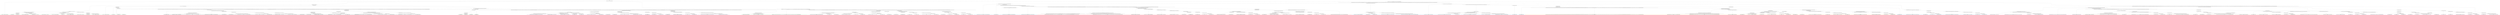 digraph T {
	{
		rank=same
		448 [penwidth=3,colorscheme=set19,color=3,label="0;1;2;3;4;5;6;7;8;9;10;11;12;13;14;15;16;17;18;19;20;21;22;23;24;25;26;27;28;29;30_P\nP\n2.5%"]
		443 [penwidth=3,colorscheme=set19,color=3,label="421;422;423;424;425;426;427;428;429;430_P\nP\n5.6%"]
		441 [penwidth=3,colorscheme=set19,color=3,label="501;502;503;504;505;506;507;508;509;510_P\nP\n7.7%"]
		439 [penwidth=3,colorscheme=set19,color=3,label="491;492;493;494;495;496;497;498;499;500;551;552;553;554;555;556;557;558;559;560_P\nP\n2.8%"]
		437 [penwidth=3,colorscheme=set19,color=3,label="631;632;633;634;635;636;637;638;639;640;741;742;743;744;745;746;747;748;749;750_P\nP\n5.7%"]
		435 [penwidth=3,colorscheme=set19,color=3,label="341;342;343;344;345;346;347;348;349;350;411;412;413;414;415;416;417;418;419;420_P\nP\n0.58%"]
		433 [penwidth=3,colorscheme=set19,color=3,label="481;482;483;484;485;486;487;488;489;490;621;622;623;624;625;626;627;628;629;630_P\nP\n7%"]
		431 [penwidth=3,colorscheme=set19,color=3,label="701;702;703;704;705;706;707;708;709;710_P\nP\n5.6%"]
		429 [penwidth=3,colorscheme=set19,color=3,label="611;612;613;614;615;616;617;618;619;620;691;692;693;694;695;696;697;698;699;700_P\nP\n5.3%"]
		427 [penwidth=3,colorscheme=set19,color=3,label="401;402;403;404;405;406;407;408;409;410;471;472;473;474;475;476;477;478;479;480_P\nP\n2%"]
		424 [penwidth=3,colorscheme=set19,color=3,label="681;682;683;684;685;686;687;688;689;690_P\nP\n6.6%"]
		422 [penwidth=3,colorscheme=set19,color=3,label="811;812;813;814;815;816;817;818;819;820;881;882;883;884;885;886;887;888;889;890_P\nP\n5.3%"]
		419 [penwidth=3,colorscheme=set19,color=3,label="171;172;173;174;175;176;177;178;179;180;221;222;223;224;225;226;227;228;229;230_P\nP\n1.8%"]
		417 [penwidth=3,colorscheme=set19,color=3,label="271;272;273;274;275;276;277;278;279;280_P\nP\n0.47%"]
		415 [penwidth=3,colorscheme=set19,color=3,label="311;312;313;314;315;316;317;318;319;320_P\nP\n0.99%"]
		413 [penwidth=3,colorscheme=set19,color=3,label="461;462;463;464;465;466;467;468;469;470_P\nP\n5.3%"]
		411 [penwidth=3,colorscheme=set19,color=3,label="541;542;543;544;545;546;547;548;549;550_P\nP\n0.73%"]
		409 [penwidth=3,colorscheme=set19,color=3,label="591;592;593;594;595;596;597;598;599;600_P\nP\n5.9%"]
		406 [penwidth=3,colorscheme=set19,color=3,label="331;332;333;334;335;336;337;338;339;340_P\nP\n4%"]
		404 [penwidth=3,colorscheme=set19,color=3,label="531;532;533;534;535;536;537;538;539;540_P\nP\n8.4%"]
		402 [penwidth=3,colorscheme=set19,color=3,label="391;392;393;394;395;396;397;398;399;400;521;522;523;524;525;526;527;528;529;530_P\nP\n1.8%"]
		400 [penwidth=3,colorscheme=set19,color=3,label="571;572;573;574;575;576;577;578;579;580;661;662;663;664;665;666;667;668;669;670;751;752;753;754;755;756;757;758;759;760_P\nP\n5.1%"]
		398 [penwidth=3,colorscheme=set19,color=3,label="61;62;63;64;65;66;67;68;69;70;121;122;123;124;125;126;127;128;129;130;131;132;133;134;135;136;137;138;139;140;141;142;143;144;145;146;147;148;149;150;151;152;153;154;155;156;157;158;159;160;161;162;163;164;165;166;167;168;169;170;201;202;203;204;205;206;207;208;209;210;241;242;243;244;245;246;247;248;249;250;361;362;363;364;365;366;367;368;369;370_P\nP\n8.7%"]
		393 [penwidth=3,colorscheme=set19,color=2,label="1801;1802;1803;1804;1805;1806;1807;1808;1809;1810;1881;1882;1883;1884;1885;1886;1887;1888;1889;1890;1961;1962;1963;1964;1965;1966;1967;1968;1969;1970_M1\nM1\n1.1%"]
		391 [penwidth=3,colorscheme=set19,color=2,label="2001;2002;2003;2004;2005;2006;2007;2008;2009;2010_M1\nM1\n0.21%"]
		388 [penwidth=3,colorscheme=set19,color=2,label="2431;2432;2433;2434;2435;2436;2437;2438;2439;2440;2591;2592;2593;2594;2595;2596;2597;2598;2599;2600;2691;2692;2693;2694;2695;2696;2697;2698;2699;2700_M1\nM1\n5.5%"]
		386 [penwidth=3,colorscheme=set19,color=2,label="2511;2512;2513;2514;2515;2516;2517;2518;2519;2520;2581;2582;2583;2584;2585;2586;2587;2588;2589;2590;2781;2782;2783;2784;2785;2786;2787;2788;2789;2790_M1\nM1\n6.8%"]
		384 [penwidth=3,colorscheme=set19,color=2,label="1901;1902;1903;1904;1905;1906;1907;1908;1909;1910;1951;1952;1953;1954;1955;1956;1957;1958;1959;1960_M1\nM1\n2.4%"]
		382 [penwidth=3,colorscheme=set19,color=2,label="2051;2052;2053;2054;2055;2056;2057;2058;2059;2060_M1\nM1\n2.8%"]
		380 [penwidth=3,colorscheme=set19,color=2,label="2151;2152;2153;2154;2155;2156;2157;2158;2159;2160_M1\nM1\n7%"]
		378 [penwidth=3,colorscheme=set19,color=2,label="2191;2192;2193;2194;2195;2196;2197;2198;2199;2200;2251;2252;2253;2254;2255;2256;2257;2258;2259;2260;2301;2302;2303;2304;2305;2306;2307;2308;2309;2310_M1\nM1\n3.7%"]
		376 [penwidth=3,colorscheme=set19,color=2,label="2421;2422;2423;2424;2425;2426;2427;2428;2429;2430;2501;2502;2503;2504;2505;2506;2507;2508;2509;2510;2571;2572;2573;2574;2575;2576;2577;2578;2579;2580;2681;2682;2683;2684;2685;2686;2687;2688;2689;2690_M1\nM1\n6.9%"]
		374 [penwidth=3,colorscheme=set19,color=2,label="1781;1782;1783;1784;1785;1786;1787;1788;1789;1790;1821;1822;1823;1824;1825;1826;1827;1828;1829;1830_M1\nM1\n2.5%"]
		369 [penwidth=3,colorscheme=set19,color=2,label="2411;2412;2413;2414;2415;2416;2417;2418;2419;2420;2491;2492;2493;2494;2495;2496;2497;2498;2499;2500;2671;2672;2673;2674;2675;2676;2677;2678;2679;2680_M1\nM1\n1.5%"]
		367 [penwidth=3,colorscheme=set19,color=2,label="2771;2772;2773;2774;2775;2776;2777;2778;2779;2780_M1\nM1\n6.6%"]
		365 [penwidth=3,colorscheme=set19,color=2,label="2481;2482;2483;2484;2485;2486;2487;2488;2489;2490;2561;2562;2563;2564;2565;2566;2567;2568;2569;2570;2661;2662;2663;2664;2665;2666;2667;2668;2669;2670_M1\nM1\n5.4%"]
		363 [penwidth=3,colorscheme=set19,color=2,label="2401;2402;2403;2404;2405;2406;2407;2408;2409;2410;2551;2552;2553;2554;2555;2556;2557;2558;2559;2560_M1\nM1\n8.2%"]
		361 [penwidth=3,colorscheme=set19,color=2,label="2651;2652;2653;2654;2655;2656;2657;2658;2659;2660;2761;2762;2763;2764;2765;2766;2767;2768;2769;2770;2831;2832;2833;2834;2835;2836;2837;2838;2839;2840_M1\nM1\n5.3%"]
		359 [penwidth=3,colorscheme=set19,color=2,label="2241;2242;2243;2244;2245;2246;2247;2248;2249;2250_M1\nM1\n1.5%"]
		356 [penwidth=3,colorscheme=set19,color=2,label="2541;2542;2543;2544;2545;2546;2547;2548;2549;2550_M1\nM1\n7.9%"]
		354 [penwidth=3,colorscheme=set19,color=2,label="2631;2632;2633;2634;2635;2636;2637;2638;2639;2640_M1\nM1\n5%"]
		352 [penwidth=3,colorscheme=set19,color=2,label="1981;1982;1983;1984;1985;1986;1987;1988;1989;1990;2081;2082;2083;2084;2085;2086;2087;2088;2089;2090;2131;2132;2133;2134;2135;2136;2137;2138;2139;2140_M1\nM1\n0.64%"]
		349 [penwidth=3,colorscheme=set19,color=2,label="2281;2282;2283;2284;2285;2286;2287;2288;2289;2290_M1\nM1\n2.5%"]
		347 [penwidth=3,colorscheme=set19,color=2,label="2471;2472;2473;2474;2475;2476;2477;2478;2479;2480_M1\nM1\n1.5%"]
		345 [penwidth=3,colorscheme=set19,color=2,label="2621;2622;2623;2624;2625;2626;2627;2628;2629;2630_M1\nM1\n6.1%"]
		343 [penwidth=3,colorscheme=set19,color=2,label="2341;2342;2343;2344;2345;2346;2347;2348;2349;2350;2391;2392;2393;2394;2395;2396;2397;2398;2399;2400;2461;2462;2463;2464;2465;2466;2467;2468;2469;2470_M1\nM1\n0.81%"]
		341 [penwidth=3,colorscheme=set19,color=2,label="2611;2612;2613;2614;2615;2616;2617;2618;2619;2620;2741;2742;2743;2744;2745;2746;2747;2748;2749;2750_M1\nM1\n0.97%"]
		339 [penwidth=3,colorscheme=set19,color=2,label="2821;2822;2823;2824;2825;2826;2827;2828;2829;2830_M1\nM1\n2%"]
		337 [penwidth=3,colorscheme=set19,color=2,label="3011;3012;3013;3014;3015;3016;3017;3018;3019;3020_M1\nM1\n5.2%"]
		334 [penwidth=3,colorscheme=set19,color=8,label="2601;2602;2603;2604;2605;2606;2607;2608;2609;2610;2711;2712;2713;2714;2715;2716;2717;2718;2719;2720_M2\nM2\n3.9%"]
		332 [penwidth=3,colorscheme=set19,color=8,label="2861;2862;2863;2864;2865;2866;2867;2868;2869;2870;2971;2972;2973;2974;2975;2976;2977;2978;2979;2980;3071;3072;3073;3074;3075;3076;3077;3078;3079;3080;3111;3112;3113;3114;3115;3116;3117;3118;3119;3120_M2\nM2\n2.4%"]
		330 [penwidth=3,colorscheme=set19,color=8,label="3201;3202;3203;3204;3205;3206;3207;3208;3209;3210_M2\nM2\n2.8%"]
		328 [penwidth=3,colorscheme=set19,color=8,label="3341;3342;3343;3344;3345;3346;3347;3348;3349;3350;3391;3392;3393;3394;3395;3396;3397;3398;3399;3400_M2\nM2\n5.6%"]
		325 [penwidth=3,colorscheme=set19,color=8,label="3061;3062;3063;3064;3065;3066;3067;3068;3069;3070;3101;3102;3103;3104;3105;3106;3107;3108;3109;3110;3191;3192;3193;3194;3195;3196;3197;3198;3199;3200;3281;3282;3283;3284;3285;3286;3287;3288;3289;3290_M2\nM2\n1.7%"]
		323 [penwidth=3,colorscheme=set19,color=8,label="3331;3332;3333;3334;3335;3336;3337;3338;3339;3340;3381;3382;3383;3384;3385;3386;3387;3388;3389;3390_M2\nM2\n5.3%"]
		321 [penwidth=3,colorscheme=set19,color=8,label="3271;3272;3273;3274;3275;3276;3277;3278;3279;3280;3321;3322;3323;3324;3325;3326;3327;3328;3329;3330_M2\nM2\n3.4%"]
		319 [penwidth=3,colorscheme=set19,color=8,label="3371;3372;3373;3374;3375;3376;3377;3378;3379;3380_M2\nM2\n2.2%"]
		317 [penwidth=3,colorscheme=set19,color=8,label="3481;3482;3483;3484;3485;3486;3487;3488;3489;3490_M2\nM2\n4.3%"]
		315 [penwidth=3,colorscheme=set19,color=8,label="3611;3612;3613;3614;3615;3616;3617;3618;3619;3620_M2\nM2\n5.7%"]
		313 [penwidth=3,colorscheme=set19,color=8,label="3451;3452;3453;3454;3455;3456;3457;3458;3459;3460;3471;3472;3473;3474;3475;3476;3477;3478;3479;3480;3531;3532;3533;3534;3535;3536;3537;3538;3539;3540_M2\nM2\n7.2%"]
		310 [penwidth=3,colorscheme=set19,color=8,label="2961;2962;2963;2964;2965;2966;2967;2968;2969;2970_M2\nM2\n3%"]
		308 [penwidth=3,colorscheme=set19,color=8,label="3051;3052;3053;3054;3055;3056;3057;3058;3059;3060_M2\nM2\n0.54%"]
		306 [penwidth=3,colorscheme=set19,color=8,label="3261;3262;3263;3264;3265;3266;3267;3268;3269;3270_M2\nM2\n7.5%"]
		304 [penwidth=3,colorscheme=set19,color=8,label="3151;3152;3153;3154;3155;3156;3157;3158;3159;3160_M2\nM2\n1.5%"]
		302 [penwidth=3,colorscheme=set19,color=8,label="3181;3182;3183;3184;3185;3186;3187;3188;3189;3190_M2\nM2\n0.23%"]
		300 [penwidth=3,colorscheme=set19,color=8,label="3311;3312;3313;3314;3315;3316;3317;3318;3319;3320;3441;3442;3443;3444;3445;3446;3447;3448;3449;3450_M2\nM2\n6.4%"]
		298 [penwidth=3,colorscheme=set19,color=8,label="3251;3252;3253;3254;3255;3256;3257;3258;3259;3260_M2\nM2\n5.2%"]
		296 [penwidth=3,colorscheme=set19,color=8,label="3171;3172;3173;3174;3175;3176;3177;3178;3179;3180_M2\nM2\n2.7%"]
		294 [penwidth=3,colorscheme=set19,color=8,label="3241;3242;3243;3244;3245;3246;3247;3248;3249;3250_M2\nM2\n8.9%"]
		292 [penwidth=3,colorscheme=set19,color=8,label="3361;3362;3363;3364;3365;3366;3367;3368;3369;3370;3431;3432;3433;3434;3435;3436;3437;3438;3439;3440_M2\nM2\n4.3%"]
		290 [penwidth=3,colorscheme=set19,color=8,label="3521;3522;3523;3524;3525;3526;3527;3528;3529;3530_M2\nM2\n0.56%"]
		288 [penwidth=3,colorscheme=set19,color=8,label="3601;3602;3603;3604;3605;3606;3607;3608;3609;3610_M2\nM2\n5.3%"]
		286 [penwidth=3,colorscheme=set19,color=8,label="2951;2952;2953;2954;2955;2956;2957;2958;2959;2960_M2\nM2\n3.9%"]
		284 [penwidth=3,colorscheme=set19,color=8,label="3041;3042;3043;3044;3045;3046;3047;3048;3049;3050;3421;3422;3423;3424;3425;3426;3427;3428;3429;3430_M2\nM2\n5%"]
		280 [penwidth=3,colorscheme=set19,color=9,label="3791;3792;3793;3794;3795;3796;3797;3798;3799;3800;3851;3852;3853;3854;3855;3856;3857;3858;3859;3860;3981;3982;3983;3984;3985;3986;3987;3988;3989;3990_M3\nM3\n9.7%"]
		278 [penwidth=3,colorscheme=set19,color=9,label="4181;4182;4183;4184;4185;4186;4187;4188;4189;4190_M3\nM3\n5.6%"]
		275 [penwidth=3,colorscheme=set19,color=9,label="3971;3972;3973;3974;3975;3976;3977;3978;3979;3980_M3\nM3\n2.8%"]
		273 [penwidth=3,colorscheme=set19,color=9,label="4091;4092;4093;4094;4095;4096;4097;4098;4099;4100;4221;4222;4223;4224;4225;4226;4227;4228;4229;4230_M3\nM3\n8.9%"]
		271 [penwidth=3,colorscheme=set19,color=9,label="4171;4172;4173;4174;4175;4176;4177;4178;4179;4180_M3\nM3\n4.2%"]
		269 [penwidth=3,colorscheme=set19,color=9,label="4281;4282;4283;4284;4285;4286;4287;4288;4289;4290_M3\nM3\n6.9%"]
		267 [penwidth=3,colorscheme=set19,color=9,label="4081;4082;4083;4084;4085;4086;4087;4088;4089;4090;4111;4112;4113;4114;4115;4116;4117;4118;4119;4120_M3\nM3\n1.4%"]
		265 [penwidth=3,colorscheme=set19,color=9,label="4211;4212;4213;4214;4215;4216;4217;4218;4219;4220_M3\nM3\n6.6%"]
		263 [penwidth=3,colorscheme=set19,color=9,label="3911;3912;3913;3914;3915;3916;3917;3918;3919;3920_M3\nM3\n5%"]
		261 [penwidth=3,colorscheme=set19,color=9,label="3781;3782;3783;3784;3785;3786;3787;3788;3789;3790_M3\nM3\n1.8%"]
		258 [penwidth=3,colorscheme=set19,color=9,label="3961;3962;3963;3964;3965;3966;3967;3968;3969;3970_M3\nM3\n6%"]
		256 [penwidth=3,colorscheme=set19,color=9,label="4071;4072;4073;4074;4075;4076;4077;4078;4079;4080_M3\nM3\n3.3%"]
		254 [penwidth=3,colorscheme=set19,color=9,label="4271;4272;4273;4274;4275;4276;4277;4278;4279;4280_M3\nM3\n7.4%"]
		252 [penwidth=3,colorscheme=set19,color=9,label="4411;4412;4413;4414;4415;4416;4417;4418;4419;4420;4441;4442;4443;4444;4445;4446;4447;4448;4449;4450_M3\nM3\n2.5%"]
		250 [penwidth=3,colorscheme=set19,color=9,label="4511;4512;4513;4514;4515;4516;4517;4518;4519;4520_M3\nM3\n5.2%"]
		247 [penwidth=3,colorscheme=set19,color=9,label="4021;4022;4023;4024;4025;4026;4027;4028;4029;4030_M3\nM3\n3%"]
		245 [penwidth=3,colorscheme=set19,color=9,label="4101;4102;4103;4104;4105;4106;4107;4108;4109;4110_M3\nM3\n2.9%"]
		243 [penwidth=3,colorscheme=set19,color=9,label="4331;4332;4333;4334;4335;4336;4337;4338;4339;4340_M3\nM3\n6.3%"]
		241 [penwidth=3,colorscheme=set19,color=9,label="4061;4062;4063;4064;4065;4066;4067;4068;4069;4070_M3\nM3\n2.1%"]
		239 [penwidth=3,colorscheme=set19,color=9,label="4161;4162;4163;4164;4165;4166;4167;4168;4169;4170_M3\nM3\n8.2%"]
		235 [penwidth=3,colorscheme=set19,color=7,label="4561;4562;4563;4564;4565;4566;4567;4568;4569;4570;4681;4682;4683;4684;4685;4686;4687;4688;4689;4690_M4\nM4\n0.31%"]
		233 [penwidth=3,colorscheme=set19,color=7,label="4841;4842;4843;4844;4845;4846;4847;4848;4849;4850;4901;4902;4903;4904;4905;4906;4907;4908;4909;4910;5001;5002;5003;5004;5005;5006;5007;5008;5009;5010;5121;5122;5123;5124;5125;5126;5127;5128;5129;5130_M4\nM4\n6.1%"]
		231 [penwidth=3,colorscheme=set19,color=7,label="4601;4602;4603;4604;4605;4606;4607;4608;4609;4610_M4\nM4\n2.2%"]
		229 [penwidth=3,colorscheme=set19,color=7,label="4621;4622;4623;4624;4625;4626;4627;4628;4629;4630;4771;4772;4773;4774;4775;4776;4777;4778;4779;4780;4831;4832;4833;4834;4835;4836;4837;4838;4839;4840;4891;4892;4893;4894;4895;4896;4897;4898;4899;4900_M4\nM4\n1.9%"]
		227 [penwidth=3,colorscheme=set19,color=7,label="4991;4992;4993;4994;4995;4996;4997;4998;4999;5000_M4\nM4\n4%"]
		225 [penwidth=3,colorscheme=set19,color=7,label="5171;5172;5173;5174;5175;5176;5177;5178;5179;5180_M4\nM4\n7.7%"]
		223 [penwidth=3,colorscheme=set19,color=7,label="4671;4672;4673;4674;4675;4676;4677;4678;4679;4680_M4\nM4\n5.8%"]
		221 [penwidth=3,colorscheme=set19,color=7,label="4821;4822;4823;4824;4825;4826;4827;4828;4829;4830;4981;4982;4983;4984;4985;4986;4987;4988;4989;4990;5061;5062;5063;5064;5065;5066;5067;5068;5069;5070_M4\nM4\n7%"]
		218 [penwidth=3,colorscheme=set19,color=7,label="4611;4612;4613;4614;4615;4616;4617;4618;4619;4620_M4\nM4\n4.6%"]
		216 [penwidth=3,colorscheme=set19,color=7,label="4661;4662;4663;4664;4665;4666;4667;4668;4669;4670_M4\nM4\n1.6%"]
		214 [penwidth=3,colorscheme=set19,color=7,label="4761;4762;4763;4764;4765;4766;4767;4768;4769;4770_M4\nM4\n4.6%"]
		212 [penwidth=3,colorscheme=set19,color=7,label="4811;4812;4813;4814;4815;4816;4817;4818;4819;4820;4881;4882;4883;4884;4885;4886;4887;4888;4889;4890;4971;4972;4973;4974;4975;4976;4977;4978;4979;4980;5051;5052;5053;5054;5055;5056;5057;5058;5059;5060_M4\nM4\n7.8%"]
		210 [penwidth=3,colorscheme=set19,color=7,label="4801;4802;4803;4804;4805;4806;4807;4808;4809;4810;4961;4962;4963;4964;4965;4966;4967;4968;4969;4970_M4\nM4\n8.3%"]
		208 [penwidth=3,colorscheme=set19,color=7,label="4731;4732;4733;4734;4735;4736;4737;4738;4739;4740_M4\nM4\n5.5%"]
		206 [penwidth=3,colorscheme=set19,color=7,label="4751;4752;4753;4754;4755;4756;4757;4758;4759;4760;4791;4792;4793;4794;4795;4796;4797;4798;4799;4800_M4\nM4\n2.9%"]
		204 [penwidth=3,colorscheme=set19,color=7,label="4871;4872;4873;4874;4875;4876;4877;4878;4879;4880;4951;4952;4953;4954;4955;4956;4957;4958;4959;4960_M4\nM4\n8.9%"]
		202 [penwidth=3,colorscheme=set19,color=7,label="5161;5162;5163;5164;5165;5166;5167;5168;5169;5170_M4\nM4\n1.5%"]
		200 [penwidth=3,colorscheme=set19,color=7,label="5231;5232;5233;5234;5235;5236;5237;5238;5239;5240_M4\nM4\n5.8%"]
		198 [penwidth=3,colorscheme=set19,color=7,label="4861;4862;4863;4864;4865;4866;4867;4868;4869;4870;4941;4942;4943;4944;4945;4946;4947;4948;4949;4950;5111;5112;5113;5114;5115;5116;5117;5118;5119;5120;5141;5142;5143;5144;5145;5146;5147;5148;5149;5150_M4\nM4\n7.1%"]
		196 [penwidth=3,colorscheme=set19,color=7,label="5041;5042;5043;5044;5045;5046;5047;5048;5049;5050;5101;5102;5103;5104;5105;5106;5107;5108;5109;5110_M4\nM4\n6.3%"]
		194 [penwidth=3,colorscheme=set19,color=5,label="2641;2642;2643;2644;2645;2646;2647;2648;2649;2650;2751;2752;2753;2754;2755;2756;2757;2758;2759;2760;2891;2892;2893;2894;2895;2896;2897;2898;2899;2900;3021;3022;3023;3024;3025;3026;3027;3028;3029;3030;3081;3082;3083;3084;3085;3086;3087;3088;3089;3090;3231;3232;3233;3234;3235;3236;3237;3238;3239;3240;3291;3292;3293;3294;3295;3296;3297;3298;3299;3300;3551;3552;3553;3554;3555;3556;3557;3558;3559;3560;3581;3582;3583;3584;3585;3586;3587;3588;3589;3590;3681;3682;3683;3684;3685;3686;3687;3688;3689;3690;3871;3872;3873;3874;3875;3876;3877;3878;3879;3880;3931;3932;3933;3934;3935;3936;3937;3938;3939;3940;4041;4042;4043;4044;4045;4046;4047;4048;4049;4050;4311;4312;4313;4314;4315;4316;4317;4318;4319;4320;4371;4372;4373;4374;4375;4376;4377;4378;4379;4380;4401;4402;4403;4404;4405;4406;4407;4408;4409;4410;4431;4432;4433;4434;4435;4436;4437;4438;4439;4440;4501;4502;4503;4504;4505;4506;4507;4508;4509;4510;4551;4552;4553;4554;4555;4556;4557;4558;4559;4560;4651;4652;4653;4654;4655;4656;4657;4658;4659;4660;4721;4722;4723;4724;4725;4726;4727;4728;4729;4730;4741;4742;4743;4744;4745;4746;4747;4748;4749;4750;4931;4932;4933;4934;4935;4936;4937;4938;4939;4940_M5\nM5\n4.8%"]
		190 [penwidth=3,colorscheme=set19,color=5,label="5361;5362;5363;5364;5365;5366;5367;5368;5369;5370;5431;5432;5433;5434;5435;5436;5437;5438;5439;5440;5511;5512;5513;5514;5515;5516;5517;5518;5519;5520_M5\nM5\n2.8%"]
		188 [penwidth=3,colorscheme=set19,color=5,label="5561;5562;5563;5564;5565;5566;5567;5568;5569;5570;5671;5672;5673;5674;5675;5676;5677;5678;5679;5680;5791;5792;5793;5794;5795;5796;5797;5798;5799;5800;5881;5882;5883;5884;5885;5886;5887;5888;5889;5890;6321;6322;6323;6324;6325;6326;6327;6328;6329;6330;6541;6542;6543;6544;6545;6546;6547;6548;6549;6550;6631;6632;6633;6634;6635;6636;6637;6638;6639;6640_M5\nM5\n6.6%"]
		186 [penwidth=3,colorscheme=set19,color=5,label="5421;5422;5423;5424;5425;5426;5427;5428;5429;5430;5501;5502;5503;5504;5505;5506;5507;5508;5509;5510_M5\nM5\n0.57%"]
		181 [penwidth=3,colorscheme=set19,color=5,label="6261;6262;6263;6264;6265;6266;6267;6268;6269;6270_M5\nM5\n0.98%"]
		179 [penwidth=3,colorscheme=set19,color=5,label="6411;6412;6413;6414;6415;6416;6417;6418;6419;6420;6531;6532;6533;6534;6535;6536;6537;6538;6539;6540_M5\nM5\n7.3%"]
		177 [penwidth=3,colorscheme=set19,color=5,label="6311;6312;6313;6314;6315;6316;6317;6318;6319;6320_M5\nM5\n7.1%"]
		175 [penwidth=3,colorscheme=set19,color=5,label="6401;6402;6403;6404;6405;6406;6407;6408;6409;6410;6521;6522;6523;6524;6525;6526;6527;6528;6529;6530_M5\nM5\n9.2%"]
		173 [penwidth=3,colorscheme=set19,color=5,label="6141;6142;6143;6144;6145;6146;6147;6148;6149;6150_M5\nM5\n5.8%"]
		171 [penwidth=3,colorscheme=set19,color=5,label="6251;6252;6253;6254;6255;6256;6257;6258;6259;6260_M5\nM5\n8.8%"]
		169 [penwidth=3,colorscheme=set19,color=5,label="5981;5982;5983;5984;5985;5986;5987;5988;5989;5990_M5\nM5\n6.2%"]
		166 [penwidth=3,colorscheme=set19,color=5,label="5491;5492;5493;5494;5495;5496;5497;5498;5499;5500_M5\nM5\n3%"]
		164 [penwidth=3,colorscheme=set19,color=5,label="5771;5772;5773;5774;5775;5776;5777;5778;5779;5780;5971;5972;5973;5974;5975;5976;5977;5978;5979;5980;6131;6132;6133;6134;6135;6136;6137;6138;6139;6140_M5\nM5\n5.8%"]
		162 [penwidth=3,colorscheme=set19,color=5,label="6241;6242;6243;6244;6245;6246;6247;6248;6249;6250_M5\nM5\n4%"]
		160 [penwidth=3,colorscheme=set19,color=5,label="6391;6392;6393;6394;6395;6396;6397;6398;6399;6400;6621;6622;6623;6624;6625;6626;6627;6628;6629;6630_M5\nM5\n3.3%"]
		158 [penwidth=3,colorscheme=set19,color=5,label="6761;6762;6763;6764;6765;6766;6767;6768;6769;6770_M5\nM5\n5.6%"]
		155 [penwidth=3,colorscheme=set19,color=5,label="5761;5762;5763;5764;5765;5766;5767;5768;5769;5770;5861;5862;5863;5864;5865;5866;5867;5868;5869;5870;6121;6122;6123;6124;6125;6126;6127;6128;6129;6130_M5\nM5\n6.9%"]
		153 [penwidth=3,colorscheme=set19,color=5,label="5851;5852;5853;5854;5855;5856;5857;5858;5859;5860;5961;5962;5963;5964;5965;5966;5967;5968;5969;5970_M5\nM5\n4%"]
		151 [penwidth=3,colorscheme=set19,color=5,label="6051;6052;6053;6054;6055;6056;6057;6058;6059;6060_M5\nM5\n2%"]
		149 [penwidth=3,colorscheme=set19,color=5,label="6381;6382;6383;6384;6385;6386;6387;6388;6389;6390_M5\nM5\n5.1%"]
		144 [penwidth=3,colorscheme=set19,color=4,label="5451;5452;5453;5454;5455;5456;5457;5458;5459;5460;5601;5602;5603;5604;5605;5606;5607;5608;5609;5610;5721;5722;5723;5724;5725;5726;5727;5728;5729;5730_M6\nM6\n8.2%"]
		142 [penwidth=3,colorscheme=set19,color=4,label="5591;5592;5593;5594;5595;5596;5597;5598;5599;5600;5711;5712;5713;5714;5715;5716;5717;5718;5719;5720_M6\nM6\n0.98%"]
		140 [penwidth=3,colorscheme=set19,color=4,label="5831;5832;5833;5834;5835;5836;5837;5838;5839;5840;6011;6012;6013;6014;6015;6016;6017;6018;6019;6020_M6\nM6\n5.5%"]
		137 [penwidth=3,colorscheme=set19,color=4,label="5911;5912;5913;5914;5915;5916;5917;5918;5919;5920_M6\nM6\n6.5%"]
		135 [penwidth=3,colorscheme=set19,color=4,label="6071;6072;6073;6074;6075;6076;6077;6078;6079;6080_M6\nM6\n10%"]
		133 [penwidth=3,colorscheme=set19,color=4,label="5441;5442;5443;5444;5445;5446;5447;5448;5449;5450;6001;6002;6003;6004;6005;6006;6007;6008;6009;6010_M6\nM6\n11%"]
		131 [penwidth=3,colorscheme=set19,color=4,label="6451;6452;6453;6454;6455;6456;6457;6458;6459;6460_M6\nM6\n5.7%"]
		128 [penwidth=3,colorscheme=set19,color=4,label="5811;5812;5813;5814;5815;5816;5817;5818;5819;5820_M6\nM6\n0.97%"]
		126 [penwidth=3,colorscheme=set19,color=4,label="5901;5902;5903;5904;5905;5906;5907;5908;5909;5910_M6\nM6\n0.85%"]
		124 [penwidth=3,colorscheme=set19,color=4,label="6181;6182;6183;6184;6185;6186;6187;6188;6189;6190;6271;6272;6273;6274;6275;6276;6277;6278;6279;6280_M6\nM6\n1.7%"]
		122 [penwidth=3,colorscheme=set19,color=4,label="6331;6332;6333;6334;6335;6336;6337;6338;6339;6340;6441;6442;6443;6444;6445;6446;6447;6448;6449;6450_M6\nM6\n8.6%"]
		120 [penwidth=3,colorscheme=set19,color=4,label="5891;5892;5893;5894;5895;5896;5897;5898;5899;5900_M6\nM6\n5.3%"]
		118 [penwidth=3,colorscheme=set19,color=4,label="6551;6552;6553;6554;6555;6556;6557;6558;6559;6560_M6\nM6\n3.6%"]
		116 [penwidth=3,colorscheme=set19,color=4,label="6771;6772;6773;6774;6775;6776;6777;6778;6779;6780_M6\nM6\n5.1%"]
		113 [penwidth=3,colorscheme=set19,color=4,label="5521;5522;5523;5524;5525;5526;5527;5528;5529;5530_M6\nM6\n0.93%"]
		111 [penwidth=3,colorscheme=set19,color=4,label="5581;5582;5583;5584;5585;5586;5587;5588;5589;5590;5691;5692;5693;5694;5695;5696;5697;5698;5699;5700_M6\nM6\n9.4%"]
		109 [penwidth=3,colorscheme=set19,color=4,label="6171;6172;6173;6174;6175;6176;6177;6178;6179;6180_M6\nM6\n1.4%"]
		107 [penwidth=3,colorscheme=set19,color=4,label="6431;6432;6433;6434;6435;6436;6437;6438;6439;6440_M6\nM6\n5.8%"]
		105 [penwidth=3,colorscheme=set19,color=4,label="5571;5572;5573;5574;5575;5576;5577;5578;5579;5580;5681;5682;5683;5684;5685;5686;5687;5688;5689;5690;5801;5802;5803;5804;5805;5806;5807;5808;5809;5810_M6\nM6\n2.2%"]
		103 [penwidth=3,colorscheme=set19,color=4,label="6161;6162;6163;6164;6165;6166;6167;6168;6169;6170;6421;6422;6423;6424;6425;6426;6427;6428;6429;6430_M6\nM6\n6.1%"]
		99 [penwidth=3,colorscheme=set19,color=1,label="5541;5542;5543;5544;5545;5546;5547;5548;5549;5550;5941;5942;5943;5944;5945;5946;5947;5948;5949;5950;6101;6102;6103;6104;6105;6106;6107;6108;6109;6110;6351;6352;6353;6354;6355;6356;6357;6358;6359;6360;6711;6712;6713;6714;6715;6716;6717;6718;6719;6720;6821;6822;6823;6824;6825;6826;6827;6828;6829;6830;6951;6952;6953;6954;6955;6956;6957;6958;6959;6960;7081;7082;7083;7084;7085;7086;7087;7088;7089;7090_M7\nM7\n5.4%"]
		97 [penwidth=3,colorscheme=set19,color=1,label="5631;5632;5633;5634;5635;5636;5637;5638;5639;5640;5751;5752;5753;5754;5755;5756;5757;5758;5759;5760;6041;6042;6043;6044;6045;6046;6047;6048;6049;6050;6091;6092;6093;6094;6095;6096;6097;6098;6099;6100;6291;6292;6293;6294;6295;6296;6297;6298;6299;6300;6701;6702;6703;6704;6705;6706;6707;6708;6709;6710;6811;6812;6813;6814;6815;6816;6817;6818;6819;6820_M7\nM7\n9.2%"]
		94 [penwidth=3,colorscheme=set19,color=1,label="5531;5532;5533;5534;5535;5536;5537;5538;5539;5540;5621;5622;5623;5624;5625;5626;5627;5628;5629;5630_M7\nM7\n4.8%"]
		92 [penwidth=3,colorscheme=set19,color=1,label="5741;5742;5743;5744;5745;5746;5747;5748;5749;5750;5931;5932;5933;5934;5935;5936;5937;5938;5939;5940_M7\nM7\n1.7%"]
		90 [penwidth=3,colorscheme=set19,color=1,label="6081;6082;6083;6084;6085;6086;6087;6088;6089;6090;6211;6212;6213;6214;6215;6216;6217;6218;6219;6220_M7\nM7\n4.5%"]
		88 [penwidth=3,colorscheme=set19,color=1,label="6281;6282;6283;6284;6285;6286;6287;6288;6289;6290;6471;6472;6473;6474;6475;6476;6477;6478;6479;6480_M7\nM7\n0.55%"]
		86 [penwidth=3,colorscheme=set19,color=1,label="6641;6642;6643;6644;6645;6646;6647;6648;6649;6650_M7\nM7\n1.2%"]
		84 [penwidth=3,colorscheme=set19,color=1,label="6691;6692;6693;6694;6695;6696;6697;6698;6699;6700_M7\nM7\n5.9%"]
		82 [penwidth=3,colorscheme=set19,color=1,label="6941;6942;6943;6944;6945;6946;6947;6948;6949;6950_M7\nM7\n2.1%"]
		80 [penwidth=3,colorscheme=set19,color=1,label="7071;7072;7073;7074;7075;7076;7077;7078;7079;7080_M7\nM7\n0.78%"]
		78 [penwidth=3,colorscheme=set19,color=1,label="7231;7232;7233;7234;7235;7236;7237;7238;7239;7240_M7\nM7\n5%"]
		74 [penwidth=3,colorscheme=set19,color=1,label="5921;5922;5923;5924;5925;5926;5927;5928;5929;5930;6031;6032;6033;6034;6035;6036;6037;6038;6039;6040_M7\nM7\n3%"]
		72 [penwidth=3,colorscheme=set19,color=1,label="6201;6202;6203;6204;6205;6206;6207;6208;6209;6210_M7\nM7\n7%"]
		70 [penwidth=3,colorscheme=set19,color=1,label="6581;6582;6583;6584;6585;6586;6587;6588;6589;6590;6681;6682;6683;6684;6685;6686;6687;6688;6689;6690_M7\nM7\n5.5%"]
		68 [penwidth=3,colorscheme=set19,color=1,label="6931;6932;6933;6934;6935;6936;6937;6938;6939;6940_M7\nM7\n1.6%"]
		66 [penwidth=3,colorscheme=set19,color=1,label="7061;7062;7063;7064;7065;7066;7067;7068;7069;7070_M7\nM7\n5.3%"]
		62 [penwidth=3,colorscheme=set19,color=1,label="6801;6802;6803;6804;6805;6806;6807;6808;6809;6810_M7\nM7\n2.3%"]
		60 [penwidth=3,colorscheme=set19,color=1,label="6921;6922;6923;6924;6925;6926;6927;6928;6929;6930;6991;6992;6993;6994;6995;6996;6997;6998;6999;7000_M7\nM7\n6%"]
		58 [penwidth=3,colorscheme=set19,color=1,label="6911;6912;6913;6914;6915;6916;6917;6918;6919;6920;7121;7122;7123;7124;7125;7126;7127;7128;7129;7130_M7\nM7\n5.3%"]
		55 [penwidth=3,colorscheme=set19,color=1,label="6791;6792;6793;6794;6795;6796;6797;6798;6799;6800;6901;6902;6903;6904;6905;6906;6907;6908;6909;6910_M7\nM7\n7.5%"]
		53 [penwidth=3,colorscheme=set19,color=1,label="6891;6892;6893;6894;6895;6896;6897;6898;6899;6900_M7\nM7\n0.26%"]
		51 [penwidth=3,colorscheme=set19,color=1,label="7051;7052;7053;7054;7055;7056;7057;7058;7059;7060_M7\nM7\n3.4%"]
		49 [penwidth=3,colorscheme=set19,color=1,label="7181;7182;7183;7184;7185;7186;7187;7188;7189;7190_M7\nM7\n5.4%"]
		47 [penwidth=3,colorscheme=set19,color=1,label="6341;6342;6343;6344;6345;6346;6347;6348;6349;6350;6661;6662;6663;6664;6665;6666;6667;6668;6669;6670;6781;6782;6783;6784;6785;6786;6787;6788;6789;6790;6881;6882;6883;6884;6885;6886;6887;6888;6889;6890_M7\nM7\n6.1%"]
		44 [penwidth=3,colorscheme=set19,color=10,label="6111;6112;6113;6114;6115;6116;6117;6118;6119;6120_M8\nM8\n0.067%"]
		42 [penwidth=3,colorscheme=set19,color=10,label="6231;6232;6233;6234;6235;6236;6237;6238;6239;6240;6511;6512;6513;6514;6515;6516;6517;6518;6519;6520_M8\nM8\n4.4%"]
		40 [penwidth=3,colorscheme=set19,color=10,label="7041;7042;7043;7044;7045;7046;7047;7048;7049;7050;7111;7112;7113;7114;7115;7116;7117;7118;7119;7120;7171;7172;7173;7174;7175;7176;7177;7178;7179;7180_M8\nM8\n5.8%"]
		38 [penwidth=3,colorscheme=set19,color=10,label="6371;6372;6373;6374;6375;6376;6377;6378;6379;6380;6501;6502;6503;6504;6505;6506;6507;6508;6509;6510;6751;6752;6753;6754;6755;6756;6757;6758;6759;6760_M8\nM8\n4.5%"]
		36 [penwidth=3,colorscheme=set19,color=10,label="6871;6872;6873;6874;6875;6876;6877;6878;6879;6880_M8\nM8\n2.3%"]
		34 [penwidth=3,colorscheme=set19,color=10,label="7031;7032;7033;7034;7035;7036;7037;7038;7039;7040_M8\nM8\n4.8%"]
		32 [penwidth=3,colorscheme=set19,color=10,label="7161;7162;7163;7164;7165;7166;7167;7168;7169;7170;7211;7212;7213;7214;7215;7216;7217;7218;7219;7220;7221;7222;7223;7224;7225;7226;7227;7228;7229;7230_M8\nM8\n6.2%"]
		30 [penwidth=3,colorscheme=set19,color=10,label="7201;7202;7203;7204;7205;7206;7207;7208;7209;7210;7241;7242;7243;7244;7245;7246;7247;7248;7249;7250_M8\nM8\n0.57%"]
		28 [penwidth=3,colorscheme=set19,color=10,label="7251;7252;7253;7254;7255;7256;7257;7258;7259;7260_M8\nM8\n7.1%"]
		26 [penwidth=3,colorscheme=set19,color=10,label="6981;6982;6983;6984;6985;6986;6987;6988;6989;6990;7021;7022;7023;7024;7025;7026;7027;7028;7029;7030_M8\nM8\n6.2%"]
		24 [penwidth=3,colorscheme=set19,color=10,label="7101;7102;7103;7104;7105;7106;7107;7108;7109;7110;7191;7192;7193;7194;7195;7196;7197;7198;7199;7200_M8\nM8\n7.6%"]
		19 [penwidth=3,colorscheme=set19,color=10,label="6491;6492;6493;6494;6495;6496;6497;6498;6499;6500_M8\nM8\n3.7%"]
		17 [penwidth=3,colorscheme=set19,color=10,label="6611;6612;6613;6614;6615;6616;6617;6618;6619;6620_M8\nM8\n4%"]
		15 [penwidth=3,colorscheme=set19,color=10,label="6861;6862;6863;6864;6865;6866;6867;6868;6869;6870;6971;6972;6973;6974;6975;6976;6977;6978;6979;6980_M8\nM8\n6.9%"]
		13 [penwidth=3,colorscheme=set19,color=10,label="6601;6602;6603;6604;6605;6606;6607;6608;6609;6610;6741;6742;6743;6744;6745;6746;6747;6748;6749;6750;6851;6852;6853;6854;6855;6856;6857;6858;6859;6860_M8\nM8\n6.8%"]
		11 [penwidth=3,colorscheme=set19,color=10,label="7151;7152;7153;7154;7155;7156;7157;7158;7159;7160_M8\nM8\n5.5%"]
		8 [penwidth=3,colorscheme=set19,color=10,label="6651;6652;6653;6654;6655;6656;6657;6658;6659;6660;6731;6732;6733;6734;6735;6736;6737;6738;6739;6740;6841;6842;6843;6844;6845;6846;6847;6848;6849;6850;6961;6962;6963;6964;6965;6966;6967;6968;6969;6970_M8\nM8\n3.7%"]
		6 [penwidth=3,colorscheme=set19,color=10,label="7011;7012;7013;7014;7015;7016;7017;7018;7019;7020;7141;7142;7143;7144;7145;7146;7147;7148;7149;7150_M8\nM8\n5.4%"]
		4 [penwidth=3,colorscheme=set19,color=10,label="6721;6722;6723;6724;6725;6726;6727;6728;6729;6730_M8\nM8\n8%"]
		2 [penwidth=3,colorscheme=set19,color=10,label="6831;6832;6833;6834;6835;6836;6837;6838;6839;6840;7001;7002;7003;7004;7005;7006;7007;7008;7009;7010;7091;7092;7093;7094;7095;7096;7097;7098;7099;7100_M8\nM8\n0.67%"]
		0 [penwidth=3,colorscheme=set19,color=10,label="7131;7132;7133;7134;7135;7136;7137;7138;7139;7140_M8\nM8\n5.7%"]
	}
	450 [label="GL"]
	449 [label="0;1;2;3;4;5;6;7;8;9;10;11;12;13;14;15;16;17;18;19;20;21;22;23;24;25;26;27;28;29;30"]
	447 [label="31;32;33;34;35;36;37;38;39;40;51;52;53;54;55;56;57;58;59;60"]
	446 [label="81;82;83;84;85;86;87;88;89;90;111;112;113;114;115;116;117;118;119;120"]
	445 [label="231;232;233;234;235;236;237;238;239;240;281;282;283;284;285;286;287;288;289;290;351;352;353;354;355;356;357;358;359;360"]
	444 [label="421;422;423;424;425;426;427;428;429;430"]
	442 [label="501;502;503;504;505;506;507;508;509;510"]
	440 [label="491;492;493;494;495;496;497;498;499;500;551;552;553;554;555;556;557;558;559;560"]
	438 [label="631;632;633;634;635;636;637;638;639;640;741;742;743;744;745;746;747;748;749;750"]
	436 [label="341;342;343;344;345;346;347;348;349;350;411;412;413;414;415;416;417;418;419;420"]
	434 [label="481;482;483;484;485;486;487;488;489;490;621;622;623;624;625;626;627;628;629;630"]
	432 [label="701;702;703;704;705;706;707;708;709;710"]
	430 [label="611;612;613;614;615;616;617;618;619;620;691;692;693;694;695;696;697;698;699;700"]
	428 [label="401;402;403;404;405;406;407;408;409;410;471;472;473;474;475;476;477;478;479;480"]
	426 [label="601;602;603;604;605;606;607;608;609;610"]
	425 [label="681;682;683;684;685;686;687;688;689;690"]
	423 [label="811;812;813;814;815;816;817;818;819;820;881;882;883;884;885;886;887;888;889;890"]
	421 [label="101;102;103;104;105;106;107;108;109;110"]
	420 [label="171;172;173;174;175;176;177;178;179;180;221;222;223;224;225;226;227;228;229;230"]
	418 [label="271;272;273;274;275;276;277;278;279;280"]
	416 [label="311;312;313;314;315;316;317;318;319;320"]
	414 [label="461;462;463;464;465;466;467;468;469;470"]
	412 [label="541;542;543;544;545;546;547;548;549;550"]
	410 [label="591;592;593;594;595;596;597;598;599;600"]
	408 [label="191;192;193;194;195;196;197;198;199;200;211;212;213;214;215;216;217;218;219;220;261;262;263;264;265;266;267;268;269;270;301;302;303;304;305;306;307;308;309;310"]
	407 [label="331;332;333;334;335;336;337;338;339;340"]
	405 [label="531;532;533;534;535;536;537;538;539;540"]
	403 [label="391;392;393;394;395;396;397;398;399;400;521;522;523;524;525;526;527;528;529;530"]
	401 [label="571;572;573;574;575;576;577;578;579;580;661;662;663;664;665;666;667;668;669;670;751;752;753;754;755;756;757;758;759;760"]
	399 [label="61;62;63;64;65;66;67;68;69;70;121;122;123;124;125;126;127;128;129;130;131;132;133;134;135;136;137;138;139;140;141;142;143;144;145;146;147;148;149;150;151;152;153;154;155;156;157;158;159;160;161;162;163;164;165;166;167;168;169;170;201;202;203;204;205;206;207;208;209;210;241;242;243;244;245;246;247;248;249;250;361;362;363;364;365;366;367;368;369;370"]
	397 [label="41;42;43;44;45;46;47;48;49;50;71;72;73;74;75;76;77;78;79;80;91;92;93;94;95;96;97;98;99;100;181;182;183;184;185;186;187;188;189;190;251;252;253;254;255;256;257;258;259;260"]
	396 [label="321;322;323;324;325;326;327;328;329;330;371;372;373;374;375;376;377;378;379;380;431;432;433;434;435;436;437;438;439;440;561;562;563;564;565;566;567;568;569;570;781;782;783;784;785;786;787;788;789;790;851;852;853;854;855;856;857;858;859;860;921;922;923;924;925;926;927;928;929;930;951;952;953;954;955;956;957;958;959;960;1011;1012;1013;1014;1015;1016;1017;1018;1019;1020;1041;1042;1043;1044;1045;1046;1047;1048;1049;1050;1141;1142;1143;1144;1145;1146;1147;1148;1149;1150;1161;1162;1163;1164;1165;1166;1167;1168;1169;1170;1191;1192;1193;1194;1195;1196;1197;1198;1199;1200;1241;1242;1243;1244;1245;1246;1247;1248;1249;1250;1301;1302;1303;1304;1305;1306;1307;1308;1309;1310;1381;1382;1383;1384;1385;1386;1387;1388;1389;1390;1441;1442;1443;1444;1445;1446;1447;1448;1449;1450;1491;1492;1493;1494;1495;1496;1497;1498;1499;1500;1521;1522;1523;1524;1525;1526;1527;1528;1529;1530;1531;1532;1533;1534;1535;1536;1537;1538;1539;1540;1601;1602;1603;1604;1605;1606;1607;1608;1609;1610;1661;1662;1663;1664;1665;1666;1667;1668;1669;1670"]
	395 [label="1731;1732;1733;1734;1735;1736;1737;1738;1739;1740;1751;1752;1753;1754;1755;1756;1757;1758;1759;1760"]
	394 [label="1801;1802;1803;1804;1805;1806;1807;1808;1809;1810;1881;1882;1883;1884;1885;1886;1887;1888;1889;1890;1961;1962;1963;1964;1965;1966;1967;1968;1969;1970"]
	392 [label="2001;2002;2003;2004;2005;2006;2007;2008;2009;2010"]
	390 [label="2061;2062;2063;2064;2065;2066;2067;2068;2069;2070;2091;2092;2093;2094;2095;2096;2097;2098;2099;2100;2201;2202;2203;2204;2205;2206;2207;2208;2209;2210;2261;2262;2263;2264;2265;2266;2267;2268;2269;2270;2311;2312;2313;2314;2315;2316;2317;2318;2319;2320;2371;2372;2373;2374;2375;2376;2377;2378;2379;2380"]
	389 [label="2431;2432;2433;2434;2435;2436;2437;2438;2439;2440;2591;2592;2593;2594;2595;2596;2597;2598;2599;2600;2691;2692;2693;2694;2695;2696;2697;2698;2699;2700"]
	387 [label="2511;2512;2513;2514;2515;2516;2517;2518;2519;2520;2581;2582;2583;2584;2585;2586;2587;2588;2589;2590;2781;2782;2783;2784;2785;2786;2787;2788;2789;2790"]
	385 [label="1901;1902;1903;1904;1905;1906;1907;1908;1909;1910;1951;1952;1953;1954;1955;1956;1957;1958;1959;1960"]
	383 [label="2051;2052;2053;2054;2055;2056;2057;2058;2059;2060"]
	381 [label="2151;2152;2153;2154;2155;2156;2157;2158;2159;2160"]
	379 [label="2191;2192;2193;2194;2195;2196;2197;2198;2199;2200;2251;2252;2253;2254;2255;2256;2257;2258;2259;2260;2301;2302;2303;2304;2305;2306;2307;2308;2309;2310"]
	377 [label="2421;2422;2423;2424;2425;2426;2427;2428;2429;2430;2501;2502;2503;2504;2505;2506;2507;2508;2509;2510;2571;2572;2573;2574;2575;2576;2577;2578;2579;2580;2681;2682;2683;2684;2685;2686;2687;2688;2689;2690"]
	375 [label="1781;1782;1783;1784;1785;1786;1787;1788;1789;1790;1821;1822;1823;1824;1825;1826;1827;1828;1829;1830"]
	373 [label="1871;1872;1873;1874;1875;1876;1877;1878;1879;1880;1941;1942;1943;1944;1945;1946;1947;1948;1949;1950;1991;1992;1993;1994;1995;1996;1997;1998;1999;2000;2041;2042;2043;2044;2045;2046;2047;2048;2049;2050;2141;2142;2143;2144;2145;2146;2147;2148;2149;2150"]
	372 [label="2181;2182;2183;2184;2185;2186;2187;2188;2189;2190"]
	371 [label="2291;2292;2293;2294;2295;2296;2297;2298;2299;2300;2361;2362;2363;2364;2365;2366;2367;2368;2369;2370"]
	370 [label="2411;2412;2413;2414;2415;2416;2417;2418;2419;2420;2491;2492;2493;2494;2495;2496;2497;2498;2499;2500;2671;2672;2673;2674;2675;2676;2677;2678;2679;2680"]
	368 [label="2771;2772;2773;2774;2775;2776;2777;2778;2779;2780"]
	366 [label="2481;2482;2483;2484;2485;2486;2487;2488;2489;2490;2561;2562;2563;2564;2565;2566;2567;2568;2569;2570;2661;2662;2663;2664;2665;2666;2667;2668;2669;2670"]
	364 [label="2401;2402;2403;2404;2405;2406;2407;2408;2409;2410;2551;2552;2553;2554;2555;2556;2557;2558;2559;2560"]
	362 [label="2651;2652;2653;2654;2655;2656;2657;2658;2659;2660;2761;2762;2763;2764;2765;2766;2767;2768;2769;2770;2831;2832;2833;2834;2835;2836;2837;2838;2839;2840"]
	360 [label="2241;2242;2243;2244;2245;2246;2247;2248;2249;2250"]
	358 [label="2351;2352;2353;2354;2355;2356;2357;2358;2359;2360"]
	357 [label="2541;2542;2543;2544;2545;2546;2547;2548;2549;2550"]
	355 [label="2631;2632;2633;2634;2635;2636;2637;2638;2639;2640"]
	353 [label="1981;1982;1983;1984;1985;1986;1987;1988;1989;1990;2081;2082;2083;2084;2085;2086;2087;2088;2089;2090;2131;2132;2133;2134;2135;2136;2137;2138;2139;2140"]
	351 [label="2231;2232;2233;2234;2235;2236;2237;2238;2239;2240"]
	350 [label="2281;2282;2283;2284;2285;2286;2287;2288;2289;2290"]
	348 [label="2471;2472;2473;2474;2475;2476;2477;2478;2479;2480"]
	346 [label="2621;2622;2623;2624;2625;2626;2627;2628;2629;2630"]
	344 [label="2341;2342;2343;2344;2345;2346;2347;2348;2349;2350;2391;2392;2393;2394;2395;2396;2397;2398;2399;2400;2461;2462;2463;2464;2465;2466;2467;2468;2469;2470"]
	342 [label="2611;2612;2613;2614;2615;2616;2617;2618;2619;2620;2741;2742;2743;2744;2745;2746;2747;2748;2749;2750"]
	340 [label="2821;2822;2823;2824;2825;2826;2827;2828;2829;2830"]
	338 [label="3011;3012;3013;3014;3015;3016;3017;3018;3019;3020"]
	336 [label="291;292;293;294;295;296;297;298;299;300;381;382;383;384;385;386;387;388;389;390;441;442;443;444;445;446;447;448;449;450;651;652;653;654;655;656;657;658;659;660;721;722;723;724;725;726;727;728;729;730;831;832;833;834;835;836;837;838;839;840;861;862;863;864;865;866;867;868;869;870;901;902;903;904;905;906;907;908;909;910;991;992;993;994;995;996;997;998;999;1000;1021;1022;1023;1024;1025;1026;1027;1028;1029;1030;1051;1052;1053;1054;1055;1056;1057;1058;1059;1060;1081;1082;1083;1084;1085;1086;1087;1088;1089;1090;1211;1212;1213;1214;1215;1216;1217;1218;1219;1220;1251;1252;1253;1254;1255;1256;1257;1258;1259;1260;1281;1282;1283;1284;1285;1286;1287;1288;1289;1290;1331;1332;1333;1334;1335;1336;1337;1338;1339;1340;1351;1352;1353;1354;1355;1356;1357;1358;1359;1360;1391;1392;1393;1394;1395;1396;1397;1398;1399;1400;1451;1452;1453;1454;1455;1456;1457;1458;1459;1460;1501;1502;1503;1504;1505;1506;1507;1508;1509;1510;1541;1542;1543;1544;1545;1546;1547;1548;1549;1550;1621;1622;1623;1624;1625;1626;1627;1628;1629;1630;1671;1672;1673;1674;1675;1676;1677;1678;1679;1680;1711;1712;1713;1714;1715;1716;1717;1718;1719;1720;1771;1772;1773;1774;1775;1776;1777;1778;1779;1780;1851;1852;1853;1854;1855;1856;1857;1858;1859;1860;1931;1932;1933;1934;1935;1936;1937;1938;1939;1940;2021;2022;2023;2024;2025;2026;2027;2028;2029;2030;2071;2072;2073;2074;2075;2076;2077;2078;2079;2080;2111;2112;2113;2114;2115;2116;2117;2118;2119;2120;2161;2162;2163;2164;2165;2166;2167;2168;2169;2170;2221;2222;2223;2224;2225;2226;2227;2228;2229;2230;2271;2272;2273;2274;2275;2276;2277;2278;2279;2280;2381;2382;2383;2384;2385;2386;2387;2388;2389;2390;2441;2442;2443;2444;2445;2446;2447;2448;2449;2450;2521;2522;2523;2524;2525;2526;2527;2528;2529;2530"]
	335 [label="2601;2602;2603;2604;2605;2606;2607;2608;2609;2610;2711;2712;2713;2714;2715;2716;2717;2718;2719;2720"]
	333 [label="2861;2862;2863;2864;2865;2866;2867;2868;2869;2870;2971;2972;2973;2974;2975;2976;2977;2978;2979;2980;3071;3072;3073;3074;3075;3076;3077;3078;3079;3080;3111;3112;3113;3114;3115;3116;3117;3118;3119;3120"]
	331 [label="3201;3202;3203;3204;3205;3206;3207;3208;3209;3210"]
	329 [label="3341;3342;3343;3344;3345;3346;3347;3348;3349;3350;3391;3392;3393;3394;3395;3396;3397;3398;3399;3400"]
	327 [label="2701;2702;2703;2704;2705;2706;2707;2708;2709;2710;2791;2792;2793;2794;2795;2796;2797;2798;2799;2800;2851;2852;2853;2854;2855;2856;2857;2858;2859;2860"]
	326 [label="3061;3062;3063;3064;3065;3066;3067;3068;3069;3070;3101;3102;3103;3104;3105;3106;3107;3108;3109;3110;3191;3192;3193;3194;3195;3196;3197;3198;3199;3200;3281;3282;3283;3284;3285;3286;3287;3288;3289;3290"]
	324 [label="3331;3332;3333;3334;3335;3336;3337;3338;3339;3340;3381;3382;3383;3384;3385;3386;3387;3388;3389;3390"]
	322 [label="3271;3272;3273;3274;3275;3276;3277;3278;3279;3280;3321;3322;3323;3324;3325;3326;3327;3328;3329;3330"]
	320 [label="3371;3372;3373;3374;3375;3376;3377;3378;3379;3380"]
	318 [label="3481;3482;3483;3484;3485;3486;3487;3488;3489;3490"]
	316 [label="3611;3612;3613;3614;3615;3616;3617;3618;3619;3620"]
	314 [label="3451;3452;3453;3454;3455;3456;3457;3458;3459;3460;3471;3472;3473;3474;3475;3476;3477;3478;3479;3480;3531;3532;3533;3534;3535;3536;3537;3538;3539;3540"]
	312 [label="2911;2912;2913;2914;2915;2916;2917;2918;2919;2920"]
	311 [label="2961;2962;2963;2964;2965;2966;2967;2968;2969;2970"]
	309 [label="3051;3052;3053;3054;3055;3056;3057;3058;3059;3060"]
	307 [label="3261;3262;3263;3264;3265;3266;3267;3268;3269;3270"]
	305 [label="3151;3152;3153;3154;3155;3156;3157;3158;3159;3160"]
	303 [label="3181;3182;3183;3184;3185;3186;3187;3188;3189;3190"]
	301 [label="3311;3312;3313;3314;3315;3316;3317;3318;3319;3320;3441;3442;3443;3444;3445;3446;3447;3448;3449;3450"]
	299 [label="3251;3252;3253;3254;3255;3256;3257;3258;3259;3260"]
	297 [label="3171;3172;3173;3174;3175;3176;3177;3178;3179;3180"]
	295 [label="3241;3242;3243;3244;3245;3246;3247;3248;3249;3250"]
	293 [label="3361;3362;3363;3364;3365;3366;3367;3368;3369;3370;3431;3432;3433;3434;3435;3436;3437;3438;3439;3440"]
	291 [label="3521;3522;3523;3524;3525;3526;3527;3528;3529;3530"]
	289 [label="3601;3602;3603;3604;3605;3606;3607;3608;3609;3610"]
	287 [label="2951;2952;2953;2954;2955;2956;2957;2958;2959;2960"]
	285 [label="3041;3042;3043;3044;3045;3046;3047;3048;3049;3050;3421;3422;3423;3424;3425;3426;3427;3428;3429;3430"]
	283 [label="511;512;513;514;515;516;517;518;519;520;641;642;643;644;645;646;647;648;649;650;711;712;713;714;715;716;717;718;719;720;771;772;773;774;775;776;777;778;779;780;821;822;823;824;825;826;827;828;829;830;891;892;893;894;895;896;897;898;899;900;941;942;943;944;945;946;947;948;949;950;981;982;983;984;985;986;987;988;989;990;1151;1152;1153;1154;1155;1156;1157;1158;1159;1160;1231;1232;1233;1234;1235;1236;1237;1238;1239;1240;1321;1322;1323;1324;1325;1326;1327;1328;1329;1330;1411;1412;1413;1414;1415;1416;1417;1418;1419;1420;1431;1432;1433;1434;1435;1436;1437;1438;1439;1440;1471;1472;1473;1474;1475;1476;1477;1478;1479;1480;1511;1512;1513;1514;1515;1516;1517;1518;1519;1520;1591;1592;1593;1594;1595;1596;1597;1598;1599;1600;1651;1652;1653;1654;1655;1656;1657;1658;1659;1660;1691;1692;1693;1694;1695;1696;1697;1698;1699;1700;1761;1762;1763;1764;1765;1766;1767;1768;1769;1770;1831;1832;1833;1834;1835;1836;1837;1838;1839;1840;1911;1912;1913;1914;1915;1916;1917;1918;1919;1920;1971;1972;1973;1974;1975;1976;1977;1978;1979;1980;2011;2012;2013;2014;2015;2016;2017;2018;2019;2020;2101;2102;2103;2104;2105;2106;2107;2108;2109;2110;2211;2212;2213;2214;2215;2216;2217;2218;2219;2220;2321;2322;2323;2324;2325;2326;2327;2328;2329;2330;2801;2802;2803;2804;2805;2806;2807;2808;2809;2810;2871;2872;2873;2874;2875;2876;2877;2878;2879;2880;2921;2922;2923;2924;2925;2926;2927;2928;2929;2930;2981;2982;2983;2984;2985;2986;2987;2988;2989;2990;3121;3122;3123;3124;3125;3126;3127;3128;3129;3130;3401;3402;3403;3404;3405;3406;3407;3408;3409;3410;3541;3542;3543;3544;3545;3546;3547;3548;3549;3550;3631;3632;3633;3634;3635;3636;3637;3638;3639;3640;3651;3652;3653;3654;3655;3656;3657;3658;3659;3660;3711;3712;3713;3714;3715;3716;3717;3718;3719;3720"]
	282 [label="3761;3762;3763;3764;3765;3766;3767;3768;3769;3770"]
	281 [label="3791;3792;3793;3794;3795;3796;3797;3798;3799;3800;3851;3852;3853;3854;3855;3856;3857;3858;3859;3860;3981;3982;3983;3984;3985;3986;3987;3988;3989;3990"]
	279 [label="4181;4182;4183;4184;4185;4186;4187;4188;4189;4190"]
	277 [label="3841;3842;3843;3844;3845;3846;3847;3848;3849;3850;3921;3922;3923;3924;3925;3926;3927;3928;3929;3930"]
	276 [label="3971;3972;3973;3974;3975;3976;3977;3978;3979;3980"]
	274 [label="4091;4092;4093;4094;4095;4096;4097;4098;4099;4100;4221;4222;4223;4224;4225;4226;4227;4228;4229;4230"]
	272 [label="4171;4172;4173;4174;4175;4176;4177;4178;4179;4180"]
	270 [label="4281;4282;4283;4284;4285;4286;4287;4288;4289;4290"]
	268 [label="4081;4082;4083;4084;4085;4086;4087;4088;4089;4090;4111;4112;4113;4114;4115;4116;4117;4118;4119;4120"]
	266 [label="4211;4212;4213;4214;4215;4216;4217;4218;4219;4220"]
	264 [label="3911;3912;3913;3914;3915;3916;3917;3918;3919;3920"]
	262 [label="3781;3782;3783;3784;3785;3786;3787;3788;3789;3790"]
	260 [label="3831;3832;3833;3834;3835;3836;3837;3838;3839;3840;3901;3902;3903;3904;3905;3906;3907;3908;3909;3910"]
	259 [label="3961;3962;3963;3964;3965;3966;3967;3968;3969;3970"]
	257 [label="4071;4072;4073;4074;4075;4076;4077;4078;4079;4080"]
	255 [label="4271;4272;4273;4274;4275;4276;4277;4278;4279;4280"]
	253 [label="4411;4412;4413;4414;4415;4416;4417;4418;4419;4420;4441;4442;4443;4444;4445;4446;4447;4448;4449;4450"]
	251 [label="4511;4512;4513;4514;4515;4516;4517;4518;4519;4520"]
	249 [label="3891;3892;3893;3894;3895;3896;3897;3898;3899;3900;3951;3952;3953;3954;3955;3956;3957;3958;3959;3960"]
	248 [label="4021;4022;4023;4024;4025;4026;4027;4028;4029;4030"]
	246 [label="4101;4102;4103;4104;4105;4106;4107;4108;4109;4110"]
	244 [label="4331;4332;4333;4334;4335;4336;4337;4338;4339;4340"]
	242 [label="4061;4062;4063;4064;4065;4066;4067;4068;4069;4070"]
	240 [label="4161;4162;4163;4164;4165;4166;4167;4168;4169;4170"]
	238 [label="3461;3462;3463;3464;3465;3466;3467;3468;3469;3470;3561;3562;3563;3564;3565;3566;3567;3568;3569;3570;3701;3702;3703;3704;3705;3706;3707;3708;3709;3710;3751;3752;3753;3754;3755;3756;3757;3758;3759;3760;3821;3822;3823;3824;3825;3826;3827;3828;3829;3830;3881;3882;3883;3884;3885;3886;3887;3888;3889;3890;4011;4012;4013;4014;4015;4016;4017;4018;4019;4020;4051;4052;4053;4054;4055;4056;4057;4058;4059;4060;4151;4152;4153;4154;4155;4156;4157;4158;4159;4160;4201;4202;4203;4204;4205;4206;4207;4208;4209;4210;4261;4262;4263;4264;4265;4266;4267;4268;4269;4270;4321;4322;4323;4324;4325;4326;4327;4328;4329;4330;4451;4452;4453;4454;4455;4456;4457;4458;4459;4460"]
	237 [label="4471;4472;4473;4474;4475;4476;4477;4478;4479;4480;4531;4532;4533;4534;4535;4536;4537;4538;4539;4540"]
	236 [label="4561;4562;4563;4564;4565;4566;4567;4568;4569;4570;4681;4682;4683;4684;4685;4686;4687;4688;4689;4690"]
	234 [label="4841;4842;4843;4844;4845;4846;4847;4848;4849;4850;4901;4902;4903;4904;4905;4906;4907;4908;4909;4910;5001;5002;5003;5004;5005;5006;5007;5008;5009;5010;5121;5122;5123;5124;5125;5126;5127;5128;5129;5130"]
	232 [label="4601;4602;4603;4604;4605;4606;4607;4608;4609;4610"]
	230 [label="4621;4622;4623;4624;4625;4626;4627;4628;4629;4630;4771;4772;4773;4774;4775;4776;4777;4778;4779;4780;4831;4832;4833;4834;4835;4836;4837;4838;4839;4840;4891;4892;4893;4894;4895;4896;4897;4898;4899;4900"]
	228 [label="4991;4992;4993;4994;4995;4996;4997;4998;4999;5000"]
	226 [label="5171;5172;5173;5174;5175;5176;5177;5178;5179;5180"]
	224 [label="4671;4672;4673;4674;4675;4676;4677;4678;4679;4680"]
	222 [label="4821;4822;4823;4824;4825;4826;4827;4828;4829;4830;4981;4982;4983;4984;4985;4986;4987;4988;4989;4990;5061;5062;5063;5064;5065;5066;5067;5068;5069;5070"]
	220 [label="4521;4522;4523;4524;4525;4526;4527;4528;4529;4530"]
	219 [label="4611;4612;4613;4614;4615;4616;4617;4618;4619;4620"]
	217 [label="4661;4662;4663;4664;4665;4666;4667;4668;4669;4670"]
	215 [label="4761;4762;4763;4764;4765;4766;4767;4768;4769;4770"]
	213 [label="4811;4812;4813;4814;4815;4816;4817;4818;4819;4820;4881;4882;4883;4884;4885;4886;4887;4888;4889;4890;4971;4972;4973;4974;4975;4976;4977;4978;4979;4980;5051;5052;5053;5054;5055;5056;5057;5058;5059;5060"]
	211 [label="4801;4802;4803;4804;4805;4806;4807;4808;4809;4810;4961;4962;4963;4964;4965;4966;4967;4968;4969;4970"]
	209 [label="4731;4732;4733;4734;4735;4736;4737;4738;4739;4740"]
	207 [label="4751;4752;4753;4754;4755;4756;4757;4758;4759;4760;4791;4792;4793;4794;4795;4796;4797;4798;4799;4800"]
	205 [label="4871;4872;4873;4874;4875;4876;4877;4878;4879;4880;4951;4952;4953;4954;4955;4956;4957;4958;4959;4960"]
	203 [label="5161;5162;5163;5164;5165;5166;5167;5168;5169;5170"]
	201 [label="5231;5232;5233;5234;5235;5236;5237;5238;5239;5240"]
	199 [label="4861;4862;4863;4864;4865;4866;4867;4868;4869;4870;4941;4942;4943;4944;4945;4946;4947;4948;4949;4950;5111;5112;5113;5114;5115;5116;5117;5118;5119;5120;5141;5142;5143;5144;5145;5146;5147;5148;5149;5150"]
	197 [label="5041;5042;5043;5044;5045;5046;5047;5048;5049;5050;5101;5102;5103;5104;5105;5106;5107;5108;5109;5110"]
	195 [label="2641;2642;2643;2644;2645;2646;2647;2648;2649;2650;2751;2752;2753;2754;2755;2756;2757;2758;2759;2760;2891;2892;2893;2894;2895;2896;2897;2898;2899;2900;3021;3022;3023;3024;3025;3026;3027;3028;3029;3030;3081;3082;3083;3084;3085;3086;3087;3088;3089;3090;3231;3232;3233;3234;3235;3236;3237;3238;3239;3240;3291;3292;3293;3294;3295;3296;3297;3298;3299;3300;3551;3552;3553;3554;3555;3556;3557;3558;3559;3560;3581;3582;3583;3584;3585;3586;3587;3588;3589;3590;3681;3682;3683;3684;3685;3686;3687;3688;3689;3690;3871;3872;3873;3874;3875;3876;3877;3878;3879;3880;3931;3932;3933;3934;3935;3936;3937;3938;3939;3940;4041;4042;4043;4044;4045;4046;4047;4048;4049;4050;4311;4312;4313;4314;4315;4316;4317;4318;4319;4320;4371;4372;4373;4374;4375;4376;4377;4378;4379;4380;4401;4402;4403;4404;4405;4406;4407;4408;4409;4410;4431;4432;4433;4434;4435;4436;4437;4438;4439;4440;4501;4502;4503;4504;4505;4506;4507;4508;4509;4510;4551;4552;4553;4554;4555;4556;4557;4558;4559;4560;4651;4652;4653;4654;4655;4656;4657;4658;4659;4660;4721;4722;4723;4724;4725;4726;4727;4728;4729;4730;4741;4742;4743;4744;4745;4746;4747;4748;4749;4750;4931;4932;4933;4934;4935;4936;4937;4938;4939;4940"]
	193 [label="5131;5132;5133;5134;5135;5136;5137;5138;5139;5140;5201;5202;5203;5204;5205;5206;5207;5208;5209;5210"]
	192 [label="5241;5242;5243;5244;5245;5246;5247;5248;5249;5250;5301;5302;5303;5304;5305;5306;5307;5308;5309;5310"]
	191 [label="5361;5362;5363;5364;5365;5366;5367;5368;5369;5370;5431;5432;5433;5434;5435;5436;5437;5438;5439;5440;5511;5512;5513;5514;5515;5516;5517;5518;5519;5520"]
	189 [label="5561;5562;5563;5564;5565;5566;5567;5568;5569;5570;5671;5672;5673;5674;5675;5676;5677;5678;5679;5680;5791;5792;5793;5794;5795;5796;5797;5798;5799;5800;5881;5882;5883;5884;5885;5886;5887;5888;5889;5890;6321;6322;6323;6324;6325;6326;6327;6328;6329;6330;6541;6542;6543;6544;6545;6546;6547;6548;6549;6550;6631;6632;6633;6634;6635;6636;6637;6638;6639;6640"]
	187 [label="5421;5422;5423;5424;5425;5426;5427;5428;5429;5430;5501;5502;5503;5504;5505;5506;5507;5508;5509;5510"]
	185 [label="5661;5662;5663;5664;5665;5666;5667;5668;5669;5670"]
	184 [label="5781;5782;5783;5784;5785;5786;5787;5788;5789;5790;5871;5872;5873;5874;5875;5876;5877;5878;5879;5880;5991;5992;5993;5994;5995;5996;5997;5998;5999;6000"]
	183 [label="6061;6062;6063;6064;6065;6066;6067;6068;6069;6070;6151;6152;6153;6154;6155;6156;6157;6158;6159;6160"]
	182 [label="6261;6262;6263;6264;6265;6266;6267;6268;6269;6270"]
	180 [label="6411;6412;6413;6414;6415;6416;6417;6418;6419;6420;6531;6532;6533;6534;6535;6536;6537;6538;6539;6540"]
	178 [label="6311;6312;6313;6314;6315;6316;6317;6318;6319;6320"]
	176 [label="6401;6402;6403;6404;6405;6406;6407;6408;6409;6410;6521;6522;6523;6524;6525;6526;6527;6528;6529;6530"]
	174 [label="6141;6142;6143;6144;6145;6146;6147;6148;6149;6150"]
	172 [label="6251;6252;6253;6254;6255;6256;6257;6258;6259;6260"]
	170 [label="5981;5982;5983;5984;5985;5986;5987;5988;5989;5990"]
	168 [label="5291;5292;5293;5294;5295;5296;5297;5298;5299;5300;5351;5352;5353;5354;5355;5356;5357;5358;5359;5360;5411;5412;5413;5414;5415;5416;5417;5418;5419;5420"]
	167 [label="5491;5492;5493;5494;5495;5496;5497;5498;5499;5500"]
	165 [label="5771;5772;5773;5774;5775;5776;5777;5778;5779;5780;5971;5972;5973;5974;5975;5976;5977;5978;5979;5980;6131;6132;6133;6134;6135;6136;6137;6138;6139;6140"]
	163 [label="6241;6242;6243;6244;6245;6246;6247;6248;6249;6250"]
	161 [label="6391;6392;6393;6394;6395;6396;6397;6398;6399;6400;6621;6622;6623;6624;6625;6626;6627;6628;6629;6630"]
	159 [label="6761;6762;6763;6764;6765;6766;6767;6768;6769;6770"]
	157 [label="5551;5552;5553;5554;5555;5556;5557;5558;5559;5560;5651;5652;5653;5654;5655;5656;5657;5658;5659;5660"]
	156 [label="5761;5762;5763;5764;5765;5766;5767;5768;5769;5770;5861;5862;5863;5864;5865;5866;5867;5868;5869;5870;6121;6122;6123;6124;6125;6126;6127;6128;6129;6130"]
	154 [label="5851;5852;5853;5854;5855;5856;5857;5858;5859;5860;5961;5962;5963;5964;5965;5966;5967;5968;5969;5970"]
	152 [label="6051;6052;6053;6054;6055;6056;6057;6058;6059;6060"]
	150 [label="6381;6382;6383;6384;6385;6386;6387;6388;6389;6390"]
	148 [label="451;452;453;454;455;456;457;458;459;460;581;582;583;584;585;586;587;588;589;590;671;672;673;674;675;676;677;678;679;680;731;732;733;734;735;736;737;738;739;740;791;792;793;794;795;796;797;798;799;800;871;872;873;874;875;876;877;878;879;880;931;932;933;934;935;936;937;938;939;940;961;962;963;964;965;966;967;968;969;970;1001;1002;1003;1004;1005;1006;1007;1008;1009;1010;1061;1062;1063;1064;1065;1066;1067;1068;1069;1070;1091;1092;1093;1094;1095;1096;1097;1098;1099;1100;1101;1102;1103;1104;1105;1106;1107;1108;1109;1110;1121;1122;1123;1124;1125;1126;1127;1128;1129;1130;1171;1172;1173;1174;1175;1176;1177;1178;1179;1180;1221;1222;1223;1224;1225;1226;1227;1228;1229;1230;1261;1262;1263;1264;1265;1266;1267;1268;1269;1270;1311;1312;1313;1314;1315;1316;1317;1318;1319;1320;1341;1342;1343;1344;1345;1346;1347;1348;1349;1350;1361;1362;1363;1364;1365;1366;1367;1368;1369;1370;1421;1422;1423;1424;1425;1426;1427;1428;1429;1430;1461;1462;1463;1464;1465;1466;1467;1468;1469;1470;1551;1552;1553;1554;1555;1556;1557;1558;1559;1560;1561;1562;1563;1564;1565;1566;1567;1568;1569;1570;1611;1612;1613;1614;1615;1616;1617;1618;1619;1620;1641;1642;1643;1644;1645;1646;1647;1648;1649;1650;1681;1682;1683;1684;1685;1686;1687;1688;1689;1690;1701;1702;1703;1704;1705;1706;1707;1708;1709;1710;1741;1742;1743;1744;1745;1746;1747;1748;1749;1750;1841;1842;1843;1844;1845;1846;1847;1848;1849;1850;1921;1922;1923;1924;1925;1926;1927;1928;1929;1930;2451;2452;2453;2454;2455;2456;2457;2458;2459;2460;2721;2722;2723;2724;2725;2726;2727;2728;2729;2730;2811;2812;2813;2814;2815;2816;2817;2818;2819;2820;2881;2882;2883;2884;2885;2886;2887;2888;2889;2890;2931;2932;2933;2934;2935;2936;2937;2938;2939;2940;2991;2992;2993;2994;2995;2996;2997;2998;2999;3000;3211;3212;3213;3214;3215;3216;3217;3218;3219;3220;3351;3352;3353;3354;3355;3356;3357;3358;3359;3360;3411;3412;3413;3414;3415;3416;3417;3418;3419;3420;3491;3492;3493;3494;3495;3496;3497;3498;3499;3500;3641;3642;3643;3644;3645;3646;3647;3648;3649;3650;3661;3662;3663;3664;3665;3666;3667;3668;3669;3670;3861;3862;3863;3864;3865;3866;3867;3868;3869;3870;4031;4032;4033;4034;4035;4036;4037;4038;4039;4040;4121;4122;4123;4124;4125;4126;4127;4128;4129;4130;4231;4232;4233;4234;4235;4236;4237;4238;4239;4240;4291;4292;4293;4294;4295;4296;4297;4298;4299;4300;4341;4342;4343;4344;4345;4346;4347;4348;4349;4350;4481;4482;4483;4484;4485;4486;4487;4488;4489;4490;4541;4542;4543;4544;4545;4546;4547;4548;4549;4550;4571;4572;4573;4574;4575;4576;4577;4578;4579;4580;4631;4632;4633;4634;4635;4636;4637;4638;4639;4640;4691;4692;4693;4694;4695;4696;4697;4698;4699;4700;4781;4782;4783;4784;4785;4786;4787;4788;4789;4790;5011;5012;5013;5014;5015;5016;5017;5018;5019;5020;5071;5072;5073;5074;5075;5076;5077;5078;5079;5080"]
	147 [label="5181;5182;5183;5184;5185;5186;5187;5188;5189;5190;5261;5262;5263;5264;5265;5266;5267;5268;5269;5270"]
	146 [label="5371;5372;5373;5374;5375;5376;5377;5378;5379;5380"]
	145 [label="5451;5452;5453;5454;5455;5456;5457;5458;5459;5460;5601;5602;5603;5604;5605;5606;5607;5608;5609;5610;5721;5722;5723;5724;5725;5726;5727;5728;5729;5730"]
	143 [label="5591;5592;5593;5594;5595;5596;5597;5598;5599;5600;5711;5712;5713;5714;5715;5716;5717;5718;5719;5720"]
	141 [label="5831;5832;5833;5834;5835;5836;5837;5838;5839;5840;6011;6012;6013;6014;6015;6016;6017;6018;6019;6020"]
	139 [label="5701;5702;5703;5704;5705;5706;5707;5708;5709;5710;5821;5822;5823;5824;5825;5826;5827;5828;5829;5830"]
	138 [label="5911;5912;5913;5914;5915;5916;5917;5918;5919;5920"]
	136 [label="6071;6072;6073;6074;6075;6076;6077;6078;6079;6080"]
	134 [label="5441;5442;5443;5444;5445;5446;5447;5448;5449;5450;6001;6002;6003;6004;6005;6006;6007;6008;6009;6010"]
	132 [label="6451;6452;6453;6454;6455;6456;6457;6458;6459;6460"]
	130 [label="5251;5252;5253;5254;5255;5256;5257;5258;5259;5260;5321;5322;5323;5324;5325;5326;5327;5328;5329;5330"]
	129 [label="5811;5812;5813;5814;5815;5816;5817;5818;5819;5820"]
	127 [label="5901;5902;5903;5904;5905;5906;5907;5908;5909;5910"]
	125 [label="6181;6182;6183;6184;6185;6186;6187;6188;6189;6190;6271;6272;6273;6274;6275;6276;6277;6278;6279;6280"]
	123 [label="6331;6332;6333;6334;6335;6336;6337;6338;6339;6340;6441;6442;6443;6444;6445;6446;6447;6448;6449;6450"]
	121 [label="5891;5892;5893;5894;5895;5896;5897;5898;5899;5900"]
	119 [label="6551;6552;6553;6554;6555;6556;6557;6558;6559;6560"]
	117 [label="6771;6772;6773;6774;6775;6776;6777;6778;6779;6780"]
	115 [label="5311;5312;5313;5314;5315;5316;5317;5318;5319;5320"]
	114 [label="5521;5522;5523;5524;5525;5526;5527;5528;5529;5530"]
	112 [label="5581;5582;5583;5584;5585;5586;5587;5588;5589;5590;5691;5692;5693;5694;5695;5696;5697;5698;5699;5700"]
	110 [label="6171;6172;6173;6174;6175;6176;6177;6178;6179;6180"]
	108 [label="6431;6432;6433;6434;6435;6436;6437;6438;6439;6440"]
	106 [label="5571;5572;5573;5574;5575;5576;5577;5578;5579;5580;5681;5682;5683;5684;5685;5686;5687;5688;5689;5690;5801;5802;5803;5804;5805;5806;5807;5808;5809;5810"]
	104 [label="6161;6162;6163;6164;6165;6166;6167;6168;6169;6170;6421;6422;6423;6424;6425;6426;6427;6428;6429;6430"]
	102 [label="2841;2842;2843;2844;2845;2846;2847;2848;2849;2850;2901;2902;2903;2904;2905;2906;2907;2908;2909;2910;3031;3032;3033;3034;3035;3036;3037;3038;3039;3040;3091;3092;3093;3094;3095;3096;3097;3098;3099;3100;3141;3142;3143;3144;3145;3146;3147;3148;3149;3150;3301;3302;3303;3304;3305;3306;3307;3308;3309;3310;3511;3512;3513;3514;3515;3516;3517;3518;3519;3520;3591;3592;3593;3594;3595;3596;3597;3598;3599;3600;3691;3692;3693;3694;3695;3696;3697;3698;3699;3700;3741;3742;3743;3744;3745;3746;3747;3748;3749;3750;3811;3812;3813;3814;3815;3816;3817;3818;3819;3820;3941;3942;3943;3944;3945;3946;3947;3948;3949;3950;4001;4002;4003;4004;4005;4006;4007;4008;4009;4010;4141;4142;4143;4144;4145;4146;4147;4148;4149;4150;4251;4252;4253;4254;4255;4256;4257;4258;4259;4260;4361;4362;4363;4364;4365;4366;4367;4368;4369;4370;4391;4392;4393;4394;4395;4396;4397;4398;4399;4400;4421;4422;4423;4424;4425;4426;4427;4428;4429;4430;4461;4462;4463;4464;4465;4466;4467;4468;4469;4470;4491;4492;4493;4494;4495;4496;4497;4498;4499;4500;4591;4592;4593;4594;4595;4596;4597;4598;4599;4600;4711;4712;4713;4714;4715;4716;4717;4718;4719;4720;4921;4922;4923;4924;4925;4926;4927;4928;4929;4930;5031;5032;5033;5034;5035;5036;5037;5038;5039;5040;5091;5092;5093;5094;5095;5096;5097;5098;5099;5100;5191;5192;5193;5194;5195;5196;5197;5198;5199;5200"]
	101 [label="5211;5212;5213;5214;5215;5216;5217;5218;5219;5220;5281;5282;5283;5284;5285;5286;5287;5288;5289;5290;5331;5332;5333;5334;5335;5336;5337;5338;5339;5340;5391;5392;5393;5394;5395;5396;5397;5398;5399;5400;5471;5472;5473;5474;5475;5476;5477;5478;5479;5480"]
	100 [label="5541;5542;5543;5544;5545;5546;5547;5548;5549;5550;5941;5942;5943;5944;5945;5946;5947;5948;5949;5950;6101;6102;6103;6104;6105;6106;6107;6108;6109;6110;6351;6352;6353;6354;6355;6356;6357;6358;6359;6360;6711;6712;6713;6714;6715;6716;6717;6718;6719;6720;6821;6822;6823;6824;6825;6826;6827;6828;6829;6830;6951;6952;6953;6954;6955;6956;6957;6958;6959;6960;7081;7082;7083;7084;7085;7086;7087;7088;7089;7090"]
	98 [label="5631;5632;5633;5634;5635;5636;5637;5638;5639;5640;5751;5752;5753;5754;5755;5756;5757;5758;5759;5760;6041;6042;6043;6044;6045;6046;6047;6048;6049;6050;6091;6092;6093;6094;6095;6096;6097;6098;6099;6100;6291;6292;6293;6294;6295;6296;6297;6298;6299;6300;6701;6702;6703;6704;6705;6706;6707;6708;6709;6710;6811;6812;6813;6814;6815;6816;6817;6818;6819;6820"]
	96 [label="5271;5272;5273;5274;5275;5276;5277;5278;5279;5280;5381;5382;5383;5384;5385;5386;5387;5388;5389;5390;5461;5462;5463;5464;5465;5466;5467;5468;5469;5470"]
	95 [label="5531;5532;5533;5534;5535;5536;5537;5538;5539;5540;5621;5622;5623;5624;5625;5626;5627;5628;5629;5630"]
	93 [label="5741;5742;5743;5744;5745;5746;5747;5748;5749;5750;5931;5932;5933;5934;5935;5936;5937;5938;5939;5940"]
	91 [label="6081;6082;6083;6084;6085;6086;6087;6088;6089;6090;6211;6212;6213;6214;6215;6216;6217;6218;6219;6220"]
	89 [label="6281;6282;6283;6284;6285;6286;6287;6288;6289;6290;6471;6472;6473;6474;6475;6476;6477;6478;6479;6480"]
	87 [label="6641;6642;6643;6644;6645;6646;6647;6648;6649;6650"]
	85 [label="6691;6692;6693;6694;6695;6696;6697;6698;6699;6700"]
	83 [label="6941;6942;6943;6944;6945;6946;6947;6948;6949;6950"]
	81 [label="7071;7072;7073;7074;7075;7076;7077;7078;7079;7080"]
	79 [label="7231;7232;7233;7234;7235;7236;7237;7238;7239;7240"]
	77 [label="5611;5612;5613;5614;5615;5616;5617;5618;5619;5620"]
	76 [label="5731;5732;5733;5734;5735;5736;5737;5738;5739;5740"]
	75 [label="5921;5922;5923;5924;5925;5926;5927;5928;5929;5930;6031;6032;6033;6034;6035;6036;6037;6038;6039;6040"]
	73 [label="6201;6202;6203;6204;6205;6206;6207;6208;6209;6210"]
	71 [label="6581;6582;6583;6584;6585;6586;6587;6588;6589;6590;6681;6682;6683;6684;6685;6686;6687;6688;6689;6690"]
	69 [label="6931;6932;6933;6934;6935;6936;6937;6938;6939;6940"]
	67 [label="7061;7062;7063;7064;7065;7066;7067;7068;7069;7070"]
	65 [label="6021;6022;6023;6024;6025;6026;6027;6028;6029;6030;6191;6192;6193;6194;6195;6196;6197;6198;6199;6200"]
	64 [label="6461;6462;6463;6464;6465;6466;6467;6468;6469;6470;6571;6572;6573;6574;6575;6576;6577;6578;6579;6580"]
	63 [label="6801;6802;6803;6804;6805;6806;6807;6808;6809;6810"]
	61 [label="6921;6922;6923;6924;6925;6926;6927;6928;6929;6930;6991;6992;6993;6994;6995;6996;6997;6998;6999;7000"]
	59 [label="6911;6912;6913;6914;6915;6916;6917;6918;6919;6920;7121;7122;7123;7124;7125;7126;7127;7128;7129;7130"]
	57 [label="6561;6562;6563;6564;6565;6566;6567;6568;6569;6570;6671;6672;6673;6674;6675;6676;6677;6678;6679;6680"]
	56 [label="6791;6792;6793;6794;6795;6796;6797;6798;6799;6800;6901;6902;6903;6904;6905;6906;6907;6908;6909;6910"]
	54 [label="6891;6892;6893;6894;6895;6896;6897;6898;6899;6900"]
	52 [label="7051;7052;7053;7054;7055;7056;7057;7058;7059;7060"]
	50 [label="7181;7182;7183;7184;7185;7186;7187;7188;7189;7190"]
	48 [label="6341;6342;6343;6344;6345;6346;6347;6348;6349;6350;6661;6662;6663;6664;6665;6666;6667;6668;6669;6670;6781;6782;6783;6784;6785;6786;6787;6788;6789;6790;6881;6882;6883;6884;6885;6886;6887;6888;6889;6890"]
	46 [label="761;762;763;764;765;766;767;768;769;770;801;802;803;804;805;806;807;808;809;810;841;842;843;844;845;846;847;848;849;850;911;912;913;914;915;916;917;918;919;920;971;972;973;974;975;976;977;978;979;980;1031;1032;1033;1034;1035;1036;1037;1038;1039;1040;1071;1072;1073;1074;1075;1076;1077;1078;1079;1080;1111;1112;1113;1114;1115;1116;1117;1118;1119;1120;1131;1132;1133;1134;1135;1136;1137;1138;1139;1140;1181;1182;1183;1184;1185;1186;1187;1188;1189;1190;1201;1202;1203;1204;1205;1206;1207;1208;1209;1210;1271;1272;1273;1274;1275;1276;1277;1278;1279;1280;1291;1292;1293;1294;1295;1296;1297;1298;1299;1300;1371;1372;1373;1374;1375;1376;1377;1378;1379;1380;1401;1402;1403;1404;1405;1406;1407;1408;1409;1410;1481;1482;1483;1484;1485;1486;1487;1488;1489;1490;1571;1572;1573;1574;1575;1576;1577;1578;1579;1580;1581;1582;1583;1584;1585;1586;1587;1588;1589;1590;1631;1632;1633;1634;1635;1636;1637;1638;1639;1640;1721;1722;1723;1724;1725;1726;1727;1728;1729;1730;1791;1792;1793;1794;1795;1796;1797;1798;1799;1800;1811;1812;1813;1814;1815;1816;1817;1818;1819;1820;1861;1862;1863;1864;1865;1866;1867;1868;1869;1870;1891;1892;1893;1894;1895;1896;1897;1898;1899;1900;2031;2032;2033;2034;2035;2036;2037;2038;2039;2040;2121;2122;2123;2124;2125;2126;2127;2128;2129;2130;2171;2172;2173;2174;2175;2176;2177;2178;2179;2180;2331;2332;2333;2334;2335;2336;2337;2338;2339;2340;2531;2532;2533;2534;2535;2536;2537;2538;2539;2540;2731;2732;2733;2734;2735;2736;2737;2738;2739;2740;2941;2942;2943;2944;2945;2946;2947;2948;2949;2950;3001;3002;3003;3004;3005;3006;3007;3008;3009;3010;3131;3132;3133;3134;3135;3136;3137;3138;3139;3140;3161;3162;3163;3164;3165;3166;3167;3168;3169;3170;3221;3222;3223;3224;3225;3226;3227;3228;3229;3230;3501;3502;3503;3504;3505;3506;3507;3508;3509;3510;3571;3572;3573;3574;3575;3576;3577;3578;3579;3580;3621;3622;3623;3624;3625;3626;3627;3628;3629;3630;3671;3672;3673;3674;3675;3676;3677;3678;3679;3680;3721;3722;3723;3724;3725;3726;3727;3728;3729;3730;3731;3732;3733;3734;3735;3736;3737;3738;3739;3740;3771;3772;3773;3774;3775;3776;3777;3778;3779;3780;3801;3802;3803;3804;3805;3806;3807;3808;3809;3810;3991;3992;3993;3994;3995;3996;3997;3998;3999;4000;4131;4132;4133;4134;4135;4136;4137;4138;4139;4140;4191;4192;4193;4194;4195;4196;4197;4198;4199;4200;4241;4242;4243;4244;4245;4246;4247;4248;4249;4250;4301;4302;4303;4304;4305;4306;4307;4308;4309;4310;4351;4352;4353;4354;4355;4356;4357;4358;4359;4360;4381;4382;4383;4384;4385;4386;4387;4388;4389;4390;4581;4582;4583;4584;4585;4586;4587;4588;4589;4590;4641;4642;4643;4644;4645;4646;4647;4648;4649;4650;4701;4702;4703;4704;4705;4706;4707;4708;4709;4710;4851;4852;4853;4854;4855;4856;4857;4858;4859;4860;4911;4912;4913;4914;4915;4916;4917;4918;4919;4920;5021;5022;5023;5024;5025;5026;5027;5028;5029;5030;5081;5082;5083;5084;5085;5086;5087;5088;5089;5090;5151;5152;5153;5154;5155;5156;5157;5158;5159;5160;5221;5222;5223;5224;5225;5226;5227;5228;5229;5230;5341;5342;5343;5344;5345;5346;5347;5348;5349;5350;5401;5402;5403;5404;5405;5406;5407;5408;5409;5410;5481;5482;5483;5484;5485;5486;5487;5488;5489;5490;5641;5642;5643;5644;5645;5646;5647;5648;5649;5650;5841;5842;5843;5844;5845;5846;5847;5848;5849;5850;5951;5952;5953;5954;5955;5956;5957;5958;5959;5960"]
	45 [label="6111;6112;6113;6114;6115;6116;6117;6118;6119;6120"]
	43 [label="6231;6232;6233;6234;6235;6236;6237;6238;6239;6240;6511;6512;6513;6514;6515;6516;6517;6518;6519;6520"]
	41 [label="7041;7042;7043;7044;7045;7046;7047;7048;7049;7050;7111;7112;7113;7114;7115;7116;7117;7118;7119;7120;7171;7172;7173;7174;7175;7176;7177;7178;7179;7180"]
	39 [label="6371;6372;6373;6374;6375;6376;6377;6378;6379;6380;6501;6502;6503;6504;6505;6506;6507;6508;6509;6510;6751;6752;6753;6754;6755;6756;6757;6758;6759;6760"]
	37 [label="6871;6872;6873;6874;6875;6876;6877;6878;6879;6880"]
	35 [label="7031;7032;7033;7034;7035;7036;7037;7038;7039;7040"]
	33 [label="7161;7162;7163;7164;7165;7166;7167;7168;7169;7170;7211;7212;7213;7214;7215;7216;7217;7218;7219;7220;7221;7222;7223;7224;7225;7226;7227;7228;7229;7230"]
	31 [label="7201;7202;7203;7204;7205;7206;7207;7208;7209;7210;7241;7242;7243;7244;7245;7246;7247;7248;7249;7250"]
	29 [label="7251;7252;7253;7254;7255;7256;7257;7258;7259;7260"]
	27 [label="6981;6982;6983;6984;6985;6986;6987;6988;6989;6990;7021;7022;7023;7024;7025;7026;7027;7028;7029;7030"]
	25 [label="7101;7102;7103;7104;7105;7106;7107;7108;7109;7110;7191;7192;7193;7194;7195;7196;7197;7198;7199;7200"]
	23 [label="6221;6222;6223;6224;6225;6226;6227;6228;6229;6230"]
	22 [label="6301;6302;6303;6304;6305;6306;6307;6308;6309;6310"]
	21 [label="6361;6362;6363;6364;6365;6366;6367;6368;6369;6370"]
	20 [label="6491;6492;6493;6494;6495;6496;6497;6498;6499;6500"]
	18 [label="6611;6612;6613;6614;6615;6616;6617;6618;6619;6620"]
	16 [label="6861;6862;6863;6864;6865;6866;6867;6868;6869;6870;6971;6972;6973;6974;6975;6976;6977;6978;6979;6980"]
	14 [label="6601;6602;6603;6604;6605;6606;6607;6608;6609;6610;6741;6742;6743;6744;6745;6746;6747;6748;6749;6750;6851;6852;6853;6854;6855;6856;6857;6858;6859;6860"]
	12 [label="7151;7152;7153;7154;7155;7156;7157;7158;7159;7160"]
	10 [label="6481;6482;6483;6484;6485;6486;6487;6488;6489;6490;6591;6592;6593;6594;6595;6596;6597;6598;6599;6600"]
	9 [label="6651;6652;6653;6654;6655;6656;6657;6658;6659;6660;6731;6732;6733;6734;6735;6736;6737;6738;6739;6740;6841;6842;6843;6844;6845;6846;6847;6848;6849;6850;6961;6962;6963;6964;6965;6966;6967;6968;6969;6970"]
	7 [label="7011;7012;7013;7014;7015;7016;7017;7018;7019;7020;7141;7142;7143;7144;7145;7146;7147;7148;7149;7150"]
	5 [label="6721;6722;6723;6724;6725;6726;6727;6728;6729;6730"]
	3 [label="6831;6832;6833;6834;6835;6836;6837;6838;6839;6840;7001;7002;7003;7004;7005;7006;7007;7008;7009;7010;7091;7092;7093;7094;7095;7096;7097;7098;7099;7100"]
	1 [label="7131;7132;7133;7134;7135;7136;7137;7138;7139;7140"]
	450 -> 449
	449 -> 448
	449 -> 447
	449 -> 399
	449 -> 397
	447 -> 446
	447 -> 421
	446 -> 445
	446 -> 436
	446 -> 428
	445 -> 444
	445 -> 440
	444 -> 443
	444 -> 442
	442 -> 441
	440 -> 439
	440 -> 438
	438 -> 437
	436 -> 435
	436 -> 434
	436 -> 430
	434 -> 433
	434 -> 432
	432 -> 431
	430 -> 429
	428 -> 427
	428 -> 426
	426 -> 425
	426 -> 423
	425 -> 424
	423 -> 422
	421 -> 420
	421 -> 408
	420 -> 419
	420 -> 418
	420 -> 412
	418 -> 417
	418 -> 416
	416 -> 415
	416 -> 414
	414 -> 413
	414 -> 46
	412 -> 411
	412 -> 410
	410 -> 409
	408 -> 407
	408 -> 403
	407 -> 406
	407 -> 405
	407 -> 148
	405 -> 404
	403 -> 402
	403 -> 401
	401 -> 400
	399 -> 398
	399 -> 283
	397 -> 396
	397 -> 336
	396 -> 395
	396 -> 375
	395 -> 394
	395 -> 385
	394 -> 393
	394 -> 392
	392 -> 391
	392 -> 390
	390 -> 389
	390 -> 387
	389 -> 388
	387 -> 386
	387 -> 102
	385 -> 384
	385 -> 383
	385 -> 379
	383 -> 382
	383 -> 381
	381 -> 380
	379 -> 378
	379 -> 377
	377 -> 376
	375 -> 374
	375 -> 373
	375 -> 353
	373 -> 372
	373 -> 360
	372 -> 371
	372 -> 364
	371 -> 370
	371 -> 366
	370 -> 369
	370 -> 368
	368 -> 367
	366 -> 365
	364 -> 363
	364 -> 362
	362 -> 361
	360 -> 359
	360 -> 358
	358 -> 357
	358 -> 355
	357 -> 356
	357 -> 195
	355 -> 354
	353 -> 352
	353 -> 351
	351 -> 350
	351 -> 344
	350 -> 349
	350 -> 348
	348 -> 347
	348 -> 346
	346 -> 345
	344 -> 343
	344 -> 342
	342 -> 341
	342 -> 340
	340 -> 339
	340 -> 338
	338 -> 337
	336 -> 335
	336 -> 327
	336 -> 312
	336 -> 287
	335 -> 334
	335 -> 333
	333 -> 332
	333 -> 331
	331 -> 330
	331 -> 329
	329 -> 328
	327 -> 326
	327 -> 322
	326 -> 325
	326 -> 324
	324 -> 323
	324 -> 238
	322 -> 321
	322 -> 320
	322 -> 314
	320 -> 319
	320 -> 318
	318 -> 317
	318 -> 316
	316 -> 315
	314 -> 313
	312 -> 311
	312 -> 297
	311 -> 310
	311 -> 309
	311 -> 305
	309 -> 308
	309 -> 307
	307 -> 306
	305 -> 304
	305 -> 303
	305 -> 299
	303 -> 302
	303 -> 301
	301 -> 300
	299 -> 298
	297 -> 296
	297 -> 295
	295 -> 294
	295 -> 293
	293 -> 292
	293 -> 291
	291 -> 290
	291 -> 289
	289 -> 288
	287 -> 286
	287 -> 285
	285 -> 284
	283 -> 282
	283 -> 262
	282 -> 281
	282 -> 277
	282 -> 264
	281 -> 280
	281 -> 279
	279 -> 278
	277 -> 276
	277 -> 268
	276 -> 275
	276 -> 274
	276 -> 272
	274 -> 273
	272 -> 271
	272 -> 270
	270 -> 269
	268 -> 267
	268 -> 266
	266 -> 265
	264 -> 263
	262 -> 261
	262 -> 260
	262 -> 249
	260 -> 259
	260 -> 257
	259 -> 258
	257 -> 256
	257 -> 255
	257 -> 253
	255 -> 254
	253 -> 252
	253 -> 251
	251 -> 250
	249 -> 248
	249 -> 242
	248 -> 247
	248 -> 246
	246 -> 245
	246 -> 244
	244 -> 243
	242 -> 241
	242 -> 240
	240 -> 239
	238 -> 237
	238 -> 220
	237 -> 236
	237 -> 232
	236 -> 235
	236 -> 234
	234 -> 233
	232 -> 231
	232 -> 230
	232 -> 224
	230 -> 229
	230 -> 228
	228 -> 227
	228 -> 226
	226 -> 225
	224 -> 223
	224 -> 222
	222 -> 221
	220 -> 219
	220 -> 209
	219 -> 218
	219 -> 217
	217 -> 216
	217 -> 215
	217 -> 211
	215 -> 214
	215 -> 213
	213 -> 212
	211 -> 210
	209 -> 208
	209 -> 207
	209 -> 199
	209 -> 197
	207 -> 206
	207 -> 205
	205 -> 204
	205 -> 203
	203 -> 202
	203 -> 201
	201 -> 200
	199 -> 198
	197 -> 196
	195 -> 194
	195 -> 193
	193 -> 192
	193 -> 168
	192 -> 191
	192 -> 187
	191 -> 190
	191 -> 189
	189 -> 188
	187 -> 186
	187 -> 185
	185 -> 184
	185 -> 170
	184 -> 183
	184 -> 174
	183 -> 182
	183 -> 178
	183 -> 176
	182 -> 181
	182 -> 180
	180 -> 179
	178 -> 177
	176 -> 175
	174 -> 173
	174 -> 172
	172 -> 171
	170 -> 169
	168 -> 167
	168 -> 157
	167 -> 166
	167 -> 165
	165 -> 164
	165 -> 163
	163 -> 162
	163 -> 161
	161 -> 160
	161 -> 159
	159 -> 158
	157 -> 156
	157 -> 154
	156 -> 155
	154 -> 153
	154 -> 152
	152 -> 151
	152 -> 150
	150 -> 149
	148 -> 147
	148 -> 130
	148 -> 115
	147 -> 146
	147 -> 134
	146 -> 145
	146 -> 143
	146 -> 139
	145 -> 144
	143 -> 142
	143 -> 141
	141 -> 140
	139 -> 138
	139 -> 136
	138 -> 137
	136 -> 135
	134 -> 133
	134 -> 132
	132 -> 131
	130 -> 129
	130 -> 121
	129 -> 128
	129 -> 127
	127 -> 126
	127 -> 125
	125 -> 124
	125 -> 123
	123 -> 122
	121 -> 120
	121 -> 119
	119 -> 118
	119 -> 117
	117 -> 116
	115 -> 114
	115 -> 106
	114 -> 113
	114 -> 112
	112 -> 111
	112 -> 110
	110 -> 109
	110 -> 108
	108 -> 107
	106 -> 105
	106 -> 104
	104 -> 103
	102 -> 101
	102 -> 96
	101 -> 100
	101 -> 98
	100 -> 99
	98 -> 97
	96 -> 95
	96 -> 77
	95 -> 94
	95 -> 93
	93 -> 92
	93 -> 91
	91 -> 90
	91 -> 89
	89 -> 88
	89 -> 87
	87 -> 86
	87 -> 85
	87 -> 83
	85 -> 84
	83 -> 82
	83 -> 81
	81 -> 80
	81 -> 79
	79 -> 78
	77 -> 76
	77 -> 48
	76 -> 75
	76 -> 65
	75 -> 74
	75 -> 73
	75 -> 71
	73 -> 72
	71 -> 70
	71 -> 69
	69 -> 68
	69 -> 67
	67 -> 66
	65 -> 64
	65 -> 57
	64 -> 63
	64 -> 59
	63 -> 62
	63 -> 61
	61 -> 60
	59 -> 58
	57 -> 56
	57 -> 54
	56 -> 55
	54 -> 53
	54 -> 52
	52 -> 51
	52 -> 50
	50 -> 49
	48 -> 47
	46 -> 45
	46 -> 23
	45 -> 44
	45 -> 43
	45 -> 39
	43 -> 42
	43 -> 41
	41 -> 40
	39 -> 38
	39 -> 37
	39 -> 27
	37 -> 36
	37 -> 35
	35 -> 34
	35 -> 33
	35 -> 31
	33 -> 32
	31 -> 30
	31 -> 29
	29 -> 28
	27 -> 26
	27 -> 25
	25 -> 24
	23 -> 22
	23 -> 3
	22 -> 21
	22 -> 10
	21 -> 20
	21 -> 14
	20 -> 19
	20 -> 18
	18 -> 17
	18 -> 16
	16 -> 15
	14 -> 13
	14 -> 12
	12 -> 11
	10 -> 9
	10 -> 5
	9 -> 8
	9 -> 7
	7 -> 6
	5 -> 4
	3 -> 2
	3 -> 1
	1 -> 0
}
